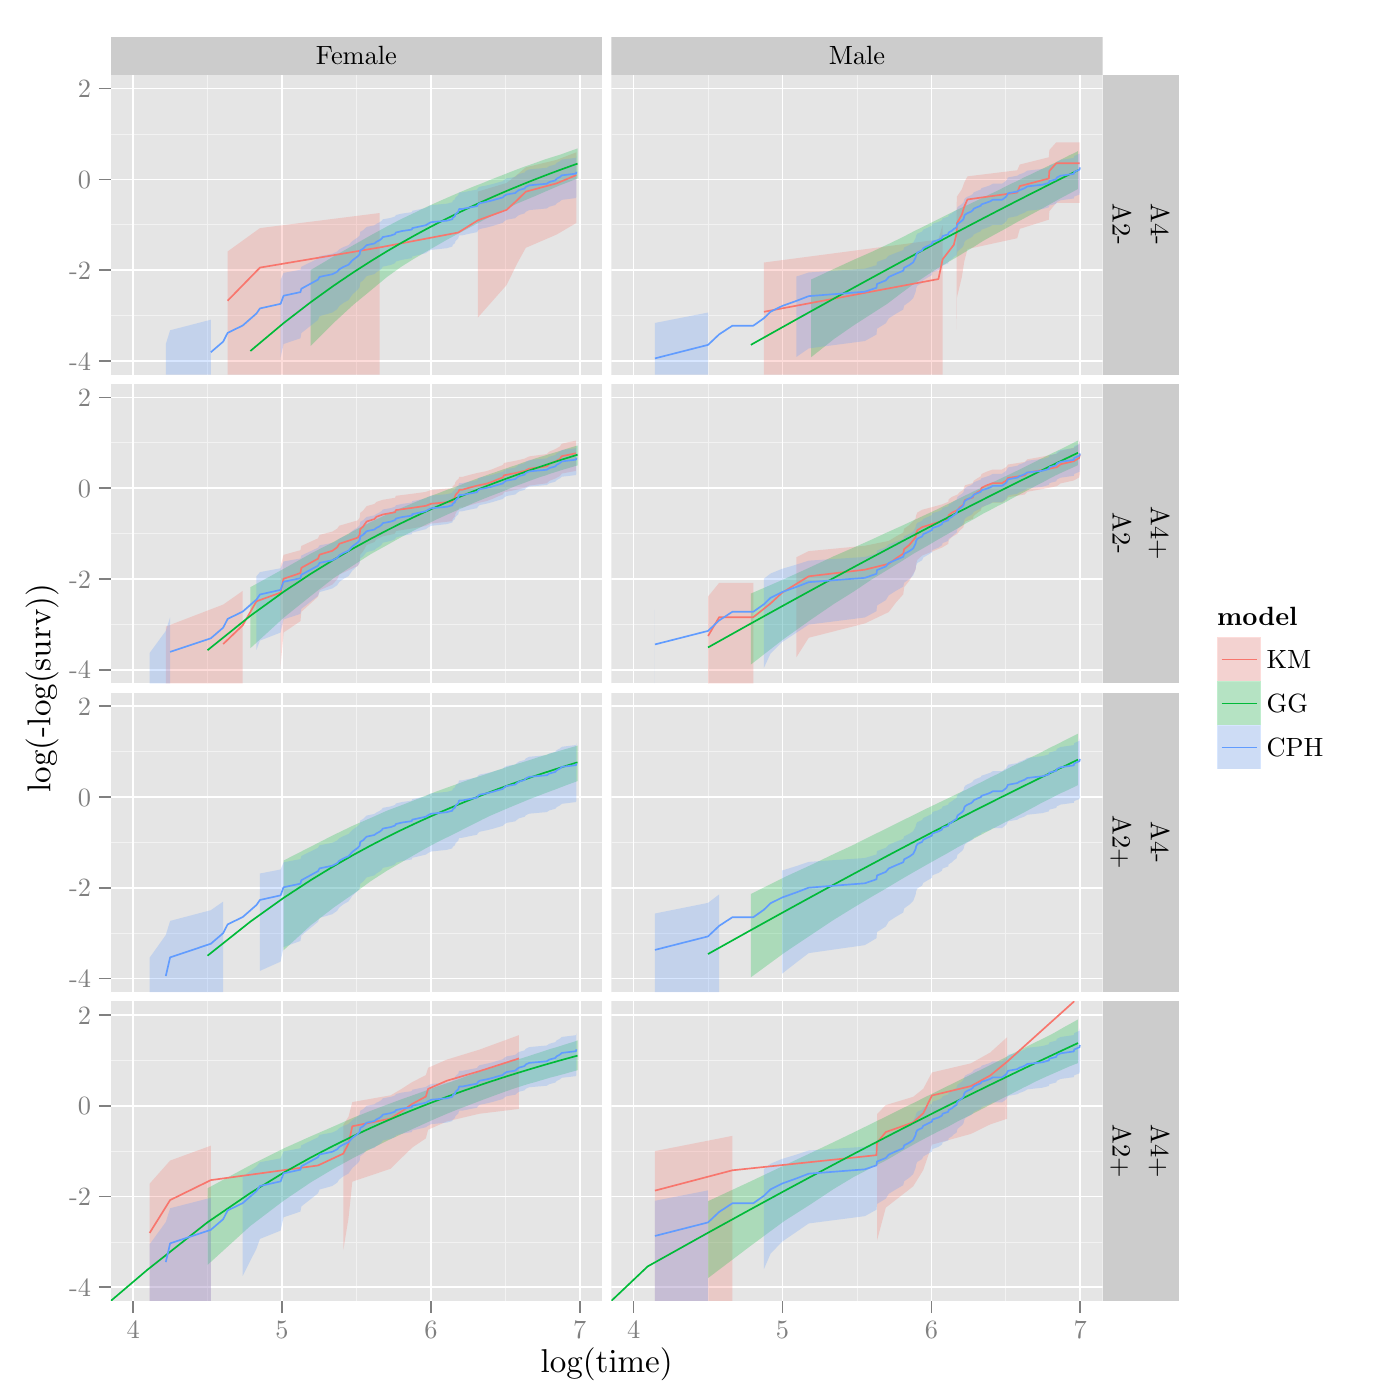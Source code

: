 % Created by tikzDevice version 0.8.1 on 2015-01-26 21:17:34
% !TEX encoding = UTF-8 Unicode
\documentclass[11pt]{memoir}
\nonstopmode

\usepackage{tikz}

\usepackage[active,tightpage,psfixbb]{preview}

\PreviewEnvironment{pgfpicture}

\setlength\PreviewBorder{0pt}

\usepackage{amsmath}
\newcommand{\SweaveOpts}[1]{}  % do not interfere with LaTeX
\newcommand{\SweaveInput}[1]{} % because they are not real TeX commands
\newcommand{\Sexpr}[1]{}       % will only be parsed by R


\usepackage{geometry}
\usepackage{amsmath}
\usepackage{lscape}
\geometry{verbose,tmargin=2.5cm,bmargin=2.5cm,lmargin=2.5cm,rmargin=2.5cm}


\begin{document}

\begin{tikzpicture}[x=1pt,y=1pt]
\definecolor{fillColor}{RGB}{255,255,255}
\path[use as bounding box,fill=fillColor,fill opacity=0.00] (0,0) rectangle (505.89,505.89);
\begin{scope}
\path[clip] (  0.00,  0.00) rectangle (505.89,505.89);
\definecolor{drawColor}{RGB}{255,255,255}
\definecolor{fillColor}{RGB}{255,255,255}

\path[draw=drawColor,line width= 0.6pt,line join=round,line cap=round,fill=fillColor] (  0.00,  0.00) rectangle (505.89,505.89);
\end{scope}
\begin{scope}
\path[clip] ( 40.03,478.81) rectangle (217.57,492.64);
\definecolor{fillColor}{gray}{0.80}

\path[fill=fillColor] ( 40.03,478.81) rectangle (217.57,492.64);
\definecolor{drawColor}{RGB}{0,0,0}

\node[text=drawColor,anchor=base,inner sep=0pt, outer sep=0pt, scale=  0.87] at (128.80,482.43) {Female};
\end{scope}
\begin{scope}
\path[clip] (220.89,478.81) rectangle (398.43,492.64);
\definecolor{fillColor}{gray}{0.80}

\path[fill=fillColor] (220.89,478.81) rectangle (398.43,492.64);
\definecolor{drawColor}{RGB}{0,0,0}

\node[text=drawColor,anchor=base,inner sep=0pt, outer sep=0pt, scale=  0.87] at (309.66,482.43) {Male};
\end{scope}
\begin{scope}
\path[clip] ( 40.03,370.54) rectangle (217.57,478.81);
\definecolor{fillColor}{gray}{0.90}

\path[fill=fillColor] ( 40.03,370.54) rectangle (217.57,478.81);
\definecolor{drawColor}{gray}{0.95}

\path[draw=drawColor,line width= 0.3pt,line join=round] ( 40.03,391.87) --
	(217.57,391.87);

\path[draw=drawColor,line width= 0.3pt,line join=round] ( 40.03,424.67) --
	(217.57,424.67);

\path[draw=drawColor,line width= 0.3pt,line join=round] ( 40.03,457.48) --
	(217.57,457.48);

\path[draw=drawColor,line width= 0.3pt,line join=round] ( 75.00,370.54) --
	( 75.00,478.81);

\path[draw=drawColor,line width= 0.3pt,line join=round] (128.80,370.54) --
	(128.80,478.81);

\path[draw=drawColor,line width= 0.3pt,line join=round] (182.60,370.54) --
	(182.60,478.81);
\definecolor{drawColor}{RGB}{255,255,255}

\path[draw=drawColor,line width= 0.6pt,line join=round] ( 40.03,375.46) --
	(217.57,375.46);

\path[draw=drawColor,line width= 0.6pt,line join=round] ( 40.03,408.27) --
	(217.57,408.27);

\path[draw=drawColor,line width= 0.6pt,line join=round] ( 40.03,441.08) --
	(217.57,441.08);

\path[draw=drawColor,line width= 0.6pt,line join=round] ( 40.03,473.89) --
	(217.57,473.89);

\path[draw=drawColor,line width= 0.6pt,line join=round] ( 48.10,370.54) --
	( 48.10,478.81);

\path[draw=drawColor,line width= 0.6pt,line join=round] (101.90,370.54) --
	(101.90,478.81);

\path[draw=drawColor,line width= 0.6pt,line join=round] (155.70,370.54) --
	(155.70,478.81);

\path[draw=drawColor,line width= 0.6pt,line join=round] (209.50,370.54) --
	(209.50,478.81);
\definecolor{fillColor}{RGB}{248,118,109}

\path[fill=fillColor,fill opacity=0.25] ( 82.25,415.02) --
	( 93.94,423.46) --
	(137.19,428.91) --
	(137.19,370.54) --
	( 93.94,370.54) --
	( 82.25,370.54) --
	cycle;

\path[fill=fillColor,fill opacity=0.25] (172.67,436.65) --
	(183.07,439.78) --
	(186.79,442.67) --
	(189.99,445.42) --
	(201.15,448.12) --
	(208.28,450.85) --
	(208.28,425.33) --
	(201.15,421.14) --
	(189.99,416.33) --
	(186.79,410.52) --
	(183.07,402.91) --
	(172.67,391.14) --
	cycle;
\definecolor{fillColor}{RGB}{0,186,56}

\path[fill=fillColor,fill opacity=0.25] ( 40.03,370.54) --
	( 40.03,370.54) --
	cycle;

\path[fill=fillColor,fill opacity=0.25] (112.28,380.93) --
	(120.58,389.22) --
	(127.76,395.83) --
	(134.10,401.03) --
	(139.77,405.74) --
	(144.89,409.43) --
	(149.58,412.37) --
	(153.88,414.88) --
	(157.87,417.17) --
	(161.58,419.30) --
	(165.05,421.18) --
	(168.31,422.90) --
	(171.39,424.55) --
	(174.30,426.14) --
	(177.06,427.54) --
	(179.68,428.85) --
	(182.19,430.08) --
	(184.58,431.24) --
	(186.87,432.34) --
	(189.06,433.25) --
	(191.17,434.14) --
	(193.20,434.97) --
	(195.16,435.84) --
	(197.05,436.66) --
	(198.87,437.43) --
	(200.64,438.20) --
	(202.34,438.92) --
	(204.00,439.55) --
	(205.61,440.16) --
	(207.16,440.79) --
	(208.68,441.40) --
	(208.68,452.23) --
	(207.16,451.70) --
	(205.61,451.15) --
	(204.00,450.57) --
	(202.34,449.97) --
	(200.64,449.45) --
	(198.87,448.90) --
	(197.05,448.33) --
	(195.16,447.66) --
	(193.20,446.95) --
	(191.17,446.23) --
	(189.06,445.50) --
	(186.87,444.69) --
	(184.58,443.80) --
	(182.19,442.84) --
	(179.68,441.88) --
	(177.06,440.85) --
	(174.30,439.70) --
	(171.39,438.59) --
	(168.31,437.32) --
	(165.05,435.94) --
	(161.58,434.43) --
	(157.87,432.80) --
	(153.88,430.99) --
	(149.58,428.91) --
	(144.89,426.69) --
	(139.77,424.01) --
	(134.10,420.93) --
	(127.76,417.33) --
	(120.58,413.23) --
	(112.28,408.32) --
	cycle;
\definecolor{fillColor}{RGB}{97,156,255}

\path[fill=fillColor,fill opacity=0.25] ( 59.91,370.54) --
	( 61.47,370.54) --
	( 76.17,370.54) --
	( 76.17,390.35) --
	( 61.47,386.54) --
	( 59.91,381.53) --
	cycle;

\path[fill=fillColor,fill opacity=0.25] (101.39,376.65) --
	(102.47,381.58) --
	(108.57,383.65) --
	(108.89,385.52) --
	(114.91,390.28) --
	(115.47,391.65) --
	(120.06,392.94) --
	(121.84,394.15) --
	(122.59,395.30) --
	(124.05,396.40) --
	(125.94,397.45) --
	(127.31,399.44) --
	(129.31,401.29) --
	(129.96,402.16) --
	(130.17,403.82) --
	(131.23,404.61) --
	(131.86,405.38) --
	(132.48,406.12) --
	(135.28,406.84) --
	(136.05,407.54) --
	(137.19,408.22) --
	(137.94,408.89) --
	(138.31,409.53) --
	(141.18,410.15) --
	(142.73,410.78) --
	(143.07,411.40) --
	(145.22,412.00) --
	(148.82,412.61) --
	(148.97,413.20) --
	(153.88,414.39) --
	(154.70,414.99) --
	(155.78,415.59) --
	(161.46,416.19) --
	(163.46,416.80) --
	(163.58,417.39) --
	(164.38,417.99) --
	(164.49,418.57) --
	(164.94,419.15) --
	(165.61,419.73) --
	(165.72,420.29) --
	(165.94,420.85) --
	(167.03,420.85) --
	(169.57,421.42) --
	(172.38,421.99) --
	(172.67,422.55) --
	(173.25,423.10) --
	(175.88,423.67) --
	(178.03,424.23) --
	(179.77,424.79) --
	(181.69,425.36) --
	(182.19,425.92) --
	(183.07,426.49) --
	(186.19,427.05) --
	(186.79,427.62) --
	(187.53,428.18) --
	(189.56,428.77) --
	(189.99,429.37) --
	(191.24,429.97) --
	(197.60,430.56) --
	(198.45,431.18) --
	(200.64,431.79) --
	(201.15,432.42) --
	(202.29,433.04) --
	(203.01,433.67) --
	(208.13,434.32) --
	(208.28,434.99) --
	(208.28,449.52) --
	(208.13,448.86) --
	(203.01,448.23) --
	(202.29,447.62) --
	(201.15,447.02) --
	(200.64,446.43) --
	(198.45,445.84) --
	(197.60,445.25) --
	(191.24,444.68) --
	(189.99,444.12) --
	(189.56,443.55) --
	(187.53,443.00) --
	(186.79,442.48) --
	(186.19,441.95) --
	(183.07,441.44) --
	(182.19,440.92) --
	(181.69,440.41) --
	(179.77,439.90) --
	(178.03,439.39) --
	(175.88,438.88) --
	(173.25,438.37) --
	(172.67,437.87) --
	(172.38,437.36) --
	(169.57,436.86) --
	(167.03,436.35) --
	(165.94,436.35) --
	(165.72,435.86) --
	(165.61,435.36) --
	(164.94,434.86) --
	(164.49,434.35) --
	(164.38,433.84) --
	(163.58,433.32) --
	(163.46,432.80) --
	(161.46,432.28) --
	(155.78,431.76) --
	(154.70,431.24) --
	(153.88,430.73) --
	(148.97,429.71) --
	(148.82,429.21) --
	(145.22,428.70) --
	(143.07,428.19) --
	(142.73,427.68) --
	(141.18,427.15) --
	(138.31,426.63) --
	(137.94,426.10) --
	(137.19,425.57) --
	(136.05,425.02) --
	(135.28,424.46) --
	(132.48,423.89) --
	(131.86,423.30) --
	(131.23,422.70) --
	(130.17,422.09) --
	(129.96,420.81) --
	(129.31,420.15) --
	(127.31,418.77) --
	(125.94,417.33) --
	(124.05,416.58) --
	(122.59,415.81) --
	(121.84,415.01) --
	(120.06,414.19) --
	(115.47,413.33) --
	(114.91,412.44) --
	(108.89,409.51) --
	(108.57,408.42) --
	(102.47,407.28) --
	(101.39,404.74) --
	cycle;
\definecolor{drawColor}{RGB}{248,118,109}

\path[draw=drawColor,line width= 0.6pt,line join=round] ( 82.25,397.22) --
	( 93.94,409.19) --
	(137.19,416.47) --
	(165.61,421.87) --
	(172.67,426.27) --
	(183.07,430.06) --
	(186.79,433.46) --
	(189.99,436.62) --
	(201.15,439.64) --
	(208.28,442.62);
\definecolor{drawColor}{RGB}{0,186,56}

\path[draw=drawColor,line width= 0.6pt,line join=round] ( 90.47,379.05) --
	(102.47,389.12) --
	(112.28,396.69) --
	(120.58,402.66) --
	(127.76,407.52) --
	(134.10,411.58) --
	(139.77,415.05) --
	(144.89,418.04) --
	(149.58,420.67) --
	(153.88,423.01) --
	(157.87,425.10) --
	(161.58,426.98) --
	(165.05,428.70) --
	(168.31,430.27) --
	(171.39,431.71) --
	(174.30,433.04) --
	(177.06,434.28) --
	(179.68,435.43) --
	(182.19,436.51) --
	(184.58,437.52) --
	(186.87,438.46) --
	(189.06,439.36) --
	(191.17,440.21) --
	(193.20,441.01) --
	(195.16,441.77) --
	(197.05,442.50) --
	(198.87,443.19) --
	(200.64,443.85) --
	(202.34,444.48) --
	(204.00,445.08) --
	(205.61,445.66) --
	(207.16,446.22) --
	(208.68,446.75);
\definecolor{drawColor}{RGB}{97,156,255}

\path[draw=drawColor,line width= 0.6pt,line join=round] ( 76.17,378.60) --
	( 80.66,382.45) --
	( 82.25,385.60) --
	( 87.71,388.26) --
	( 92.67,392.60) --
	( 93.94,394.44) --
	(101.39,396.09) --
	(102.47,399.02) --
	(108.57,400.33) --
	(108.89,401.55) --
	(114.91,404.84) --
	(115.47,405.84) --
	(120.06,406.79) --
	(121.84,407.70) --
	(122.59,408.57) --
	(124.05,409.41) --
	(125.94,410.23) --
	(127.31,411.80) --
	(129.31,413.29) --
	(129.96,414.01) --
	(130.17,415.38) --
	(131.23,416.03) --
	(131.86,416.67) --
	(132.48,417.30) --
	(135.28,417.91) --
	(136.05,418.51) --
	(137.19,419.09) --
	(137.94,419.66) --
	(138.31,420.22) --
	(141.18,420.76) --
	(142.73,421.31) --
	(143.07,421.86) --
	(145.22,422.39) --
	(148.82,422.93) --
	(148.97,423.45) --
	(153.88,424.51) --
	(154.70,425.05) --
	(155.78,425.60) --
	(161.46,426.14) --
	(163.46,426.68) --
	(163.58,427.22) --
	(164.38,427.76) --
	(164.49,428.29) --
	(164.94,428.82) --
	(165.61,429.34) --
	(165.72,429.86) --
	(165.94,430.37) --
	(167.03,430.37) --
	(169.57,430.89) --
	(172.38,431.41) --
	(172.67,431.93) --
	(173.25,432.45) --
	(175.88,432.98) --
	(178.03,433.50) --
	(179.77,434.03) --
	(181.69,434.55) --
	(182.19,435.08) --
	(183.07,435.61) --
	(186.19,436.14) --
	(186.79,436.68) --
	(187.53,437.21) --
	(189.56,437.77) --
	(189.99,438.35) --
	(191.24,438.92) --
	(197.60,439.50) --
	(198.45,440.09) --
	(200.64,440.69) --
	(201.15,441.30) --
	(202.29,441.90) --
	(203.01,442.52) --
	(208.13,443.15) --
	(208.28,443.81);
\end{scope}
\begin{scope}
\path[clip] ( 40.03,258.96) rectangle (217.57,367.23);
\definecolor{fillColor}{gray}{0.90}

\path[fill=fillColor] ( 40.03,258.96) rectangle (217.57,367.23);
\definecolor{drawColor}{gray}{0.95}

\path[draw=drawColor,line width= 0.3pt,line join=round] ( 40.03,280.28) --
	(217.57,280.28);

\path[draw=drawColor,line width= 0.3pt,line join=round] ( 40.03,313.09) --
	(217.57,313.09);

\path[draw=drawColor,line width= 0.3pt,line join=round] ( 40.03,345.90) --
	(217.57,345.90);

\path[draw=drawColor,line width= 0.3pt,line join=round] ( 75.00,258.96) --
	( 75.00,367.23);

\path[draw=drawColor,line width= 0.3pt,line join=round] (128.80,258.96) --
	(128.80,367.23);

\path[draw=drawColor,line width= 0.3pt,line join=round] (182.60,258.96) --
	(182.60,367.23);
\definecolor{drawColor}{RGB}{255,255,255}

\path[draw=drawColor,line width= 0.6pt,line join=round] ( 40.03,263.88) --
	(217.57,263.88);

\path[draw=drawColor,line width= 0.6pt,line join=round] ( 40.03,296.69) --
	(217.57,296.69);

\path[draw=drawColor,line width= 0.6pt,line join=round] ( 40.03,329.50) --
	(217.57,329.50);

\path[draw=drawColor,line width= 0.6pt,line join=round] ( 40.03,362.31) --
	(217.57,362.31);

\path[draw=drawColor,line width= 0.6pt,line join=round] ( 48.10,258.96) --
	( 48.10,367.23);

\path[draw=drawColor,line width= 0.6pt,line join=round] (101.90,258.96) --
	(101.90,367.23);

\path[draw=drawColor,line width= 0.6pt,line join=round] (155.70,258.96) --
	(155.70,367.23);

\path[draw=drawColor,line width= 0.6pt,line join=round] (209.50,258.96) --
	(209.50,367.23);
\definecolor{fillColor}{RGB}{248,118,109}

\path[fill=fillColor,fill opacity=0.25] ( 59.91,279.47) --
	( 80.66,287.43) --
	( 87.71,292.37) --
	( 87.71,258.96) --
	( 80.66,258.96) --
	( 59.91,258.96) --
	cycle;

\path[fill=fillColor,fill opacity=0.25] (101.39,301.39) --
	(102.47,305.39) --
	(108.57,307.08) --
	(108.89,308.62) --
	(114.91,311.36) --
	(115.47,312.60) --
	(120.06,313.77) --
	(121.84,314.87) --
	(122.59,315.92) --
	(129.31,317.88) --
	(129.96,318.81) --
	(130.17,320.56) --
	(131.23,321.40) --
	(131.86,322.22) --
	(132.48,323.01) --
	(135.28,323.78) --
	(136.05,324.54) --
	(138.31,325.28) --
	(142.73,326.01) --
	(143.07,326.73) --
	(148.82,327.44) --
	(153.88,328.14) --
	(155.78,328.83) --
	(163.46,329.51) --
	(163.58,330.19) --
	(164.38,330.87) --
	(164.49,331.54) --
	(164.94,332.21) --
	(165.72,332.88) --
	(165.94,333.55) --
	(167.03,333.55) --
	(169.57,334.25) --
	(172.38,334.96) --
	(175.88,335.67) --
	(178.03,336.39) --
	(179.77,337.12) --
	(181.69,337.86) --
	(182.19,338.61) --
	(186.19,339.38) --
	(189.56,340.16) --
	(191.24,340.97) --
	(197.60,341.81) --
	(198.45,342.68) --
	(200.64,343.59) --
	(202.29,344.54) --
	(203.01,345.57) --
	(208.13,346.67) --
	(208.13,335.72) --
	(203.01,334.77) --
	(202.29,333.86) --
	(200.64,332.97) --
	(198.45,332.11) --
	(197.60,331.26) --
	(191.24,330.43) --
	(189.56,329.61) --
	(186.19,328.81) --
	(182.19,328.01) --
	(181.69,327.21) --
	(179.77,326.42) --
	(178.03,325.63) --
	(175.88,324.83) --
	(172.38,324.04) --
	(169.57,323.24) --
	(167.03,322.44) --
	(165.94,322.44) --
	(165.72,321.65) --
	(164.94,320.86) --
	(164.49,320.05) --
	(164.38,319.23) --
	(163.58,318.40) --
	(163.46,317.56) --
	(155.78,316.70) --
	(153.88,315.82) --
	(148.82,314.92) --
	(143.07,314.00) --
	(142.73,313.05) --
	(138.31,312.08) --
	(136.05,311.07) --
	(135.28,310.03) --
	(132.48,308.96) --
	(131.86,307.84) --
	(131.23,306.67) --
	(130.17,305.45) --
	(129.96,302.82) --
	(129.31,301.39) --
	(122.59,298.26) --
	(121.84,296.51) --
	(120.06,294.62) --
	(115.47,292.56) --
	(114.91,290.27) --
	(108.89,284.80) --
	(108.57,281.42) --
	(102.47,277.35) --
	(101.39,265.30) --
	cycle;
\definecolor{fillColor}{RGB}{0,186,56}

\path[fill=fillColor,fill opacity=0.25] ( 40.03,258.96) --
	( 40.03,258.96) --
	cycle;

\path[fill=fillColor,fill opacity=0.25] ( 90.47,271.65) --
	(102.47,282.64) --
	(112.28,290.52) --
	(120.58,297.00) --
	(127.76,301.68) --
	(134.10,305.73) --
	(139.77,308.86) --
	(144.89,311.75) --
	(149.58,314.20) --
	(153.88,316.30) --
	(157.87,318.24) --
	(161.58,319.93) --
	(165.05,321.48) --
	(168.31,322.86) --
	(171.39,324.25) --
	(174.30,325.45) --
	(177.06,326.56) --
	(179.68,327.55) --
	(182.19,328.51) --
	(184.58,329.55) --
	(186.87,330.46) --
	(189.06,331.24) --
	(191.17,332.06) --
	(193.20,332.78) --
	(195.16,333.51) --
	(197.05,334.06) --
	(198.87,334.73) --
	(200.64,335.28) --
	(202.34,335.82) --
	(204.00,336.33) --
	(205.61,336.80) --
	(207.16,337.25) --
	(208.68,337.71) --
	(208.68,344.90) --
	(207.16,344.45) --
	(205.61,343.99) --
	(204.00,343.49) --
	(202.34,342.94) --
	(200.64,342.41) --
	(198.87,341.90) --
	(197.05,341.32) --
	(195.16,340.76) --
	(193.20,340.15) --
	(191.17,339.41) --
	(189.06,338.77) --
	(186.87,337.95) --
	(184.58,337.21) --
	(182.19,336.39) --
	(179.68,335.51) --
	(177.06,334.62) --
	(174.30,333.61) --
	(171.39,332.57) --
	(168.31,331.42) --
	(165.05,330.13) --
	(161.58,328.91) --
	(157.87,327.45) --
	(153.88,326.03) --
	(149.58,324.26) --
	(144.89,322.27) --
	(139.77,320.00) --
	(134.10,317.29) --
	(127.76,314.06) --
	(120.58,310.09) --
	(112.28,305.84) --
	(102.47,300.32) --
	( 90.47,293.70) --
	cycle;
\definecolor{fillColor}{RGB}{97,156,255}

\path[fill=fillColor,fill opacity=0.25] ( 54.07,258.96) --
	( 59.91,258.96) --
	( 61.47,258.96) --
	( 61.47,282.83) --
	( 59.91,277.91) --
	( 54.07,269.92) --
	cycle;

\path[fill=fillColor,fill opacity=0.25] ( 92.67,271.04) --
	( 93.94,274.42) --
	(101.39,277.31) --
	(102.47,282.05) --
	(108.57,284.06) --
	(108.89,285.89) --
	(114.91,290.57) --
	(115.47,291.94) --
	(120.06,293.22) --
	(121.84,294.42) --
	(122.59,295.57) --
	(124.05,296.66) --
	(125.94,297.71) --
	(127.31,299.69) --
	(129.31,301.54) --
	(129.96,302.41) --
	(130.17,304.08) --
	(131.23,304.87) --
	(131.86,305.63) --
	(132.48,306.37) --
	(135.28,307.09) --
	(136.05,307.79) --
	(137.19,308.47) --
	(137.94,309.13) --
	(138.31,309.78) --
	(141.18,310.41) --
	(142.73,311.04) --
	(143.07,311.66) --
	(145.22,312.27) --
	(148.82,312.88) --
	(148.97,313.47) --
	(153.88,314.67) --
	(154.70,315.27) --
	(155.78,315.88) --
	(161.46,316.49) --
	(163.46,317.09) --
	(163.58,317.69) --
	(164.38,318.28) --
	(164.49,318.87) --
	(164.94,319.45) --
	(165.61,320.02) --
	(165.72,320.58) --
	(165.94,321.14) --
	(167.03,321.14) --
	(169.57,321.70) --
	(172.38,322.25) --
	(172.67,322.81) --
	(173.25,323.35) --
	(175.88,323.91) --
	(178.03,324.47) --
	(179.77,325.02) --
	(181.69,325.57) --
	(182.19,326.11) --
	(183.07,326.66) --
	(186.19,327.21) --
	(186.79,327.76) --
	(187.53,328.31) --
	(189.56,328.88) --
	(189.99,329.47) --
	(191.24,330.05) --
	(197.60,330.63) --
	(198.45,331.22) --
	(200.64,331.82) --
	(201.15,332.41) --
	(202.29,333.01) --
	(203.01,333.61) --
	(208.13,334.22) --
	(208.28,334.84) --
	(208.28,344.62) --
	(208.13,343.94) --
	(203.01,343.29) --
	(202.29,342.67) --
	(201.15,342.05) --
	(200.64,341.44) --
	(198.45,340.84) --
	(197.60,340.25) --
	(191.24,339.67) --
	(189.99,339.11) --
	(189.56,338.53) --
	(187.53,337.98) --
	(186.79,337.45) --
	(186.19,336.92) --
	(183.07,336.41) --
	(182.19,335.88) --
	(181.69,335.37) --
	(179.77,334.85) --
	(178.03,334.34) --
	(175.88,333.83) --
	(173.25,333.32) --
	(172.67,332.83) --
	(172.38,332.32) --
	(169.57,331.82) --
	(167.03,331.32) --
	(165.94,331.32) --
	(165.72,330.83) --
	(165.61,330.34) --
	(164.94,329.84) --
	(164.49,329.34) --
	(164.38,328.83) --
	(163.58,328.32) --
	(163.46,327.82) --
	(161.46,327.31) --
	(155.78,326.80) --
	(154.70,326.29) --
	(153.88,325.78) --
	(148.97,324.79) --
	(148.82,324.30) --
	(145.22,323.80) --
	(143.07,323.30) --
	(142.73,322.79) --
	(141.18,322.28) --
	(138.31,321.78) --
	(137.94,321.26) --
	(137.19,320.74) --
	(136.05,320.20) --
	(135.28,319.65) --
	(132.48,319.09) --
	(131.86,318.52) --
	(131.23,317.94) --
	(130.17,317.34) --
	(129.96,316.10) --
	(129.31,315.45) --
	(127.31,314.11) --
	(125.94,312.71) --
	(124.05,311.98) --
	(122.59,311.24) --
	(121.84,310.47) --
	(120.06,309.67) --
	(115.47,308.84) --
	(114.91,307.97) --
	(108.89,305.14) --
	(108.57,304.09) --
	(102.47,302.99) --
	(101.39,300.54) --
	( 93.94,299.16) --
	( 92.67,297.65) --
	cycle;
\definecolor{drawColor}{RGB}{248,118,109}

\path[draw=drawColor,line width= 0.6pt,line join=round] ( 80.66,273.17) --
	( 87.71,279.95) --
	( 92.67,288.61) --
	(101.39,291.74) --
	(102.47,296.75) --
	(108.57,298.82) --
	(108.89,300.70) --
	(114.91,304.00) --
	(115.47,305.47) --
	(120.06,306.84) --
	(121.84,308.14) --
	(122.59,309.36) --
	(129.31,311.63) --
	(129.96,312.69) --
	(130.17,314.69) --
	(131.23,315.64) --
	(131.86,316.55) --
	(132.48,317.44) --
	(135.28,318.31) --
	(136.05,319.15) --
	(138.31,319.97) --
	(142.73,320.78) --
	(143.07,321.57) --
	(148.82,322.35) --
	(153.88,323.11) --
	(155.78,323.86) --
	(163.46,324.60) --
	(163.58,325.33) --
	(164.38,326.06) --
	(164.49,326.78) --
	(164.94,327.49) --
	(165.72,328.21) --
	(165.94,328.91) --
	(167.03,328.91) --
	(169.57,329.65) --
	(172.38,330.39) --
	(175.88,331.13) --
	(178.03,331.88) --
	(179.77,332.63) --
	(181.69,333.38) --
	(182.19,334.15) --
	(186.19,334.93) --
	(189.56,335.72) --
	(191.24,336.53) --
	(197.60,337.37) --
	(198.45,338.23) --
	(200.64,339.12) --
	(202.29,340.06) --
	(203.01,341.04) --
	(208.13,342.09);
\definecolor{drawColor}{RGB}{0,186,56}

\path[draw=drawColor,line width= 0.6pt,line join=round] ( 74.99,270.93) --
	( 90.47,283.36) --
	(102.47,292.03) --
	(112.28,298.53) --
	(120.58,303.64) --
	(127.76,307.79) --
	(134.10,311.26) --
	(139.77,314.22) --
	(144.89,316.79) --
	(149.58,319.04) --
	(153.88,321.03) --
	(157.87,322.82) --
	(161.58,324.44) --
	(165.05,325.92) --
	(168.31,327.26) --
	(171.39,328.51) --
	(174.30,329.65) --
	(177.06,330.72) --
	(179.68,331.72) --
	(182.19,332.65) --
	(184.58,333.52) --
	(186.87,334.35) --
	(189.06,335.12) --
	(191.17,335.86) --
	(193.20,336.56) --
	(195.16,337.22) --
	(197.05,337.85) --
	(198.87,338.45) --
	(200.64,339.03) --
	(202.34,339.58) --
	(204.00,340.11) --
	(205.61,340.61) --
	(207.16,341.10) --
	(208.68,341.57);
\definecolor{drawColor}{RGB}{97,156,255}

\path[draw=drawColor,line width= 0.6pt,line join=round] ( 61.47,270.32) --
	( 76.17,275.23) --
	( 80.66,279.09) --
	( 82.25,282.24) --
	( 87.71,284.89) --
	( 92.67,289.24) --
	( 93.94,291.07) --
	(101.39,292.73) --
	(102.47,295.65) --
	(108.57,296.96) --
	(108.89,298.19) --
	(114.91,301.48) --
	(115.47,302.48) --
	(120.06,303.43) --
	(121.84,304.33) --
	(122.59,305.21) --
	(124.05,306.05) --
	(125.94,306.87) --
	(127.31,308.44) --
	(129.31,309.93) --
	(129.96,310.64) --
	(130.17,312.01) --
	(131.23,312.67) --
	(131.86,313.31) --
	(132.48,313.93) --
	(135.28,314.54) --
	(136.05,315.14) --
	(137.19,315.72) --
	(137.94,316.29) --
	(138.31,316.85) --
	(141.18,317.40) --
	(142.73,317.95) --
	(143.07,318.49) --
	(145.22,319.03) --
	(148.82,319.56) --
	(148.97,320.09) --
	(153.88,321.15) --
	(154.70,321.69) --
	(155.78,322.23) --
	(161.46,322.77) --
	(163.46,323.32) --
	(163.58,323.85) --
	(164.38,324.39) --
	(164.49,324.92) --
	(164.94,325.45) --
	(165.61,325.98) --
	(165.72,326.49) --
	(165.94,327.00) --
	(167.03,327.00) --
	(169.57,327.53) --
	(172.38,328.05) --
	(172.67,328.57) --
	(173.25,329.08) --
	(175.88,329.61) --
	(178.03,330.14) --
	(179.77,330.66) --
	(181.69,331.19) --
	(182.19,331.72) --
	(183.07,332.25) --
	(186.19,332.77) --
	(186.79,333.31) --
	(187.53,333.84) --
	(189.56,334.41) --
	(189.99,334.98) --
	(191.24,335.56) --
	(197.60,336.14) --
	(198.45,336.73) --
	(200.64,337.33) --
	(201.15,337.93) --
	(202.29,338.54) --
	(203.01,339.15) --
	(208.13,339.79) --
	(208.28,340.45);
\end{scope}
\begin{scope}
\path[clip] ( 40.03,147.38) rectangle (217.57,255.65);
\definecolor{fillColor}{gray}{0.90}

\path[fill=fillColor] ( 40.03,147.38) rectangle (217.57,255.65);
\definecolor{drawColor}{gray}{0.95}

\path[draw=drawColor,line width= 0.3pt,line join=round] ( 40.03,168.70) --
	(217.57,168.70);

\path[draw=drawColor,line width= 0.3pt,line join=round] ( 40.03,201.51) --
	(217.57,201.51);

\path[draw=drawColor,line width= 0.3pt,line join=round] ( 40.03,234.32) --
	(217.57,234.32);

\path[draw=drawColor,line width= 0.3pt,line join=round] ( 75.00,147.38) --
	( 75.00,255.65);

\path[draw=drawColor,line width= 0.3pt,line join=round] (128.80,147.38) --
	(128.80,255.65);

\path[draw=drawColor,line width= 0.3pt,line join=round] (182.60,147.38) --
	(182.60,255.65);
\definecolor{drawColor}{RGB}{255,255,255}

\path[draw=drawColor,line width= 0.6pt,line join=round] ( 40.03,152.30) --
	(217.57,152.30);

\path[draw=drawColor,line width= 0.6pt,line join=round] ( 40.03,185.11) --
	(217.57,185.11);

\path[draw=drawColor,line width= 0.6pt,line join=round] ( 40.03,217.92) --
	(217.57,217.92);

\path[draw=drawColor,line width= 0.6pt,line join=round] ( 40.03,250.73) --
	(217.57,250.73);

\path[draw=drawColor,line width= 0.6pt,line join=round] ( 48.10,147.38) --
	( 48.10,255.65);

\path[draw=drawColor,line width= 0.6pt,line join=round] (101.90,147.38) --
	(101.90,255.65);

\path[draw=drawColor,line width= 0.6pt,line join=round] (155.70,147.38) --
	(155.70,255.65);

\path[draw=drawColor,line width= 0.6pt,line join=round] (209.50,147.38) --
	(209.50,255.65);
\definecolor{fillColor}{RGB}{0,186,56}

\path[fill=fillColor,fill opacity=0.25] ( 40.03,147.38) --
	( 40.03,147.38) --
	cycle;

\path[fill=fillColor,fill opacity=0.25] (102.47,162.51) --
	(112.28,171.54) --
	(120.58,177.94) --
	(127.76,182.93) --
	(134.10,187.57) --
	(139.77,191.23) --
	(144.89,194.20) --
	(149.58,196.91) --
	(153.88,199.37) --
	(157.87,201.52) --
	(161.58,203.33) --
	(165.05,205.03) --
	(168.31,206.72) --
	(171.39,208.25) --
	(174.30,209.74) --
	(177.06,211.08) --
	(179.68,212.21) --
	(182.19,213.28) --
	(184.58,214.30) --
	(186.87,215.25) --
	(189.06,216.15) --
	(191.17,217.04) --
	(193.20,217.82) --
	(195.16,218.56) --
	(197.05,219.29) --
	(198.87,219.97) --
	(200.64,220.61) --
	(202.34,221.27) --
	(204.00,221.91) --
	(205.61,222.52) --
	(207.16,223.07) --
	(208.68,223.64) --
	(208.68,236.46) --
	(207.16,236.00) --
	(205.61,235.57) --
	(204.00,235.11) --
	(202.34,234.61) --
	(200.64,234.14) --
	(198.87,233.62) --
	(197.05,233.05) --
	(195.16,232.48) --
	(193.20,231.83) --
	(191.17,231.17) --
	(189.06,230.53) --
	(186.87,229.88) --
	(184.58,229.18) --
	(182.19,228.39) --
	(179.68,227.54) --
	(177.06,226.65) --
	(174.30,225.71) --
	(171.39,224.81) --
	(168.31,223.73) --
	(165.05,222.54) --
	(161.58,221.29) --
	(157.87,219.96) --
	(153.88,218.38) --
	(149.58,216.68) --
	(144.89,214.84) --
	(139.77,212.92) --
	(134.10,210.38) --
	(127.76,207.64) --
	(120.58,204.18) --
	(112.28,199.94) --
	(102.47,194.94) --
	cycle;
\definecolor{fillColor}{RGB}{97,156,255}

\path[fill=fillColor,fill opacity=0.25] ( 54.07,147.38) --
	( 59.91,147.38) --
	( 61.47,147.38) --
	( 76.17,147.38) --
	( 80.66,147.38) --
	( 80.66,180.11) --
	( 76.17,176.99) --
	( 61.47,173.12) --
	( 59.91,168.02) --
	( 54.07,159.83) --
	cycle;

\path[fill=fillColor,fill opacity=0.25] ( 93.94,155.07) --
	(101.39,158.39) --
	(102.47,163.68) --
	(108.57,165.86) --
	(108.89,167.83) --
	(114.91,172.78) --
	(115.47,174.20) --
	(120.06,175.53) --
	(121.84,176.78) --
	(122.59,177.96) --
	(124.05,179.09) --
	(125.94,180.17) --
	(127.31,182.16) --
	(129.31,184.00) --
	(129.96,184.88) --
	(130.17,186.54) --
	(131.23,187.33) --
	(131.86,188.10) --
	(132.48,188.84) --
	(135.28,189.57) --
	(136.05,190.28) --
	(137.19,190.97) --
	(137.94,191.64) --
	(138.31,192.28) --
	(141.18,192.91) --
	(142.73,193.53) --
	(143.07,194.14) --
	(145.22,194.75) --
	(148.82,195.34) --
	(148.97,195.92) --
	(153.88,197.07) --
	(154.70,197.64) --
	(155.78,198.21) --
	(161.46,198.78) --
	(163.46,199.34) --
	(163.58,199.89) --
	(164.38,200.45) --
	(164.49,201.00) --
	(164.94,201.54) --
	(165.61,202.09) --
	(165.72,202.63) --
	(165.94,203.16) --
	(167.03,203.16) --
	(169.57,203.70) --
	(172.38,204.25) --
	(172.67,204.79) --
	(173.25,205.33) --
	(175.88,205.86) --
	(178.03,206.39) --
	(179.77,206.92) --
	(181.69,207.46) --
	(182.19,208.00) --
	(183.07,208.55) --
	(186.19,209.09) --
	(186.79,209.65) --
	(187.53,210.19) --
	(189.56,210.74) --
	(189.99,211.31) --
	(191.24,211.87) --
	(197.60,212.44) --
	(198.45,213.03) --
	(200.64,213.62) --
	(201.15,214.22) --
	(202.29,214.82) --
	(203.01,215.43) --
	(208.13,216.07) --
	(208.28,216.73) --
	(208.28,237.33) --
	(208.13,236.67) --
	(203.01,236.04) --
	(202.29,235.42) --
	(201.15,234.81) --
	(200.64,234.20) --
	(198.45,233.61) --
	(197.60,233.01) --
	(191.24,232.43) --
	(189.99,231.85) --
	(189.56,231.27) --
	(187.53,230.71) --
	(186.79,230.18) --
	(186.19,229.64) --
	(183.07,229.12) --
	(182.19,228.60) --
	(181.69,228.07) --
	(179.77,227.55) --
	(178.03,227.03) --
	(175.88,226.50) --
	(173.25,225.98) --
	(172.67,225.47) --
	(172.38,224.96) --
	(169.57,224.44) --
	(167.03,223.92) --
	(165.94,223.92) --
	(165.72,223.42) --
	(165.61,222.91) --
	(164.94,222.39) --
	(164.49,221.86) --
	(164.38,221.34) --
	(163.58,220.81) --
	(163.46,220.27) --
	(161.46,219.73) --
	(155.78,219.20) --
	(154.70,218.66) --
	(153.88,218.13) --
	(148.97,217.10) --
	(148.82,216.58) --
	(145.22,216.07) --
	(143.07,215.55) --
	(142.73,215.03) --
	(141.18,214.49) --
	(138.31,213.97) --
	(137.94,213.43) --
	(137.19,212.89) --
	(136.05,212.33) --
	(135.28,211.77) --
	(132.48,211.19) --
	(131.86,210.59) --
	(131.23,209.99) --
	(130.17,209.36) --
	(129.96,208.06) --
	(129.31,207.39) --
	(127.31,205.98) --
	(125.94,204.51) --
	(124.05,203.75) --
	(122.59,202.97) --
	(121.84,202.16) --
	(120.06,201.33) --
	(115.47,200.45) --
	(114.91,199.54) --
	(108.89,196.56) --
	(108.57,195.46) --
	(102.47,194.29) --
	(101.39,191.70) --
	( 93.94,190.25) --
	cycle;
\definecolor{drawColor}{RGB}{0,186,56}

\path[draw=drawColor,line width= 0.6pt,line join=round] ( 74.99,160.55) --
	( 90.47,172.85) --
	(102.47,181.43) --
	(112.28,187.85) --
	(120.58,192.90) --
	(127.76,197.01) --
	(134.10,200.44) --
	(139.77,203.37) --
	(144.89,205.90) --
	(149.58,208.12) --
	(153.88,210.10) --
	(157.87,211.87) --
	(161.58,213.47) --
	(165.05,214.93) --
	(168.31,216.26) --
	(171.39,217.49) --
	(174.30,218.63) --
	(177.06,219.68) --
	(179.68,220.67) --
	(182.19,221.59) --
	(184.58,222.46) --
	(186.87,223.27) --
	(189.06,224.04) --
	(191.17,224.77) --
	(193.20,225.46) --
	(195.16,226.12) --
	(197.05,226.74) --
	(198.87,227.34) --
	(200.64,227.91) --
	(202.34,228.45) --
	(204.00,228.98) --
	(205.61,229.48) --
	(207.16,229.96) --
	(208.68,230.42);
\definecolor{drawColor}{RGB}{97,156,255}

\path[draw=drawColor,line width= 0.6pt,line join=round] ( 59.91,153.20) --
	( 61.47,159.94) --
	( 76.17,164.86) --
	( 80.66,168.71) --
	( 82.25,171.86) --
	( 87.71,174.51) --
	( 92.67,178.86) --
	( 93.94,180.69) --
	(101.39,182.35) --
	(102.47,185.28) --
	(108.57,186.58) --
	(108.89,187.81) --
	(114.91,191.10) --
	(115.47,192.10) --
	(120.06,193.05) --
	(121.84,193.95) --
	(122.59,194.83) --
	(124.05,195.67) --
	(125.94,196.49) --
	(127.31,198.06) --
	(129.31,199.55) --
	(129.96,200.26) --
	(130.17,201.64) --
	(131.23,202.29) --
	(131.86,202.93) --
	(132.48,203.56) --
	(135.28,204.17) --
	(136.05,204.76) --
	(137.19,205.35) --
	(137.94,205.92) --
	(138.31,206.47) --
	(141.18,207.02) --
	(142.73,207.57) --
	(143.07,208.12) --
	(145.22,208.65) --
	(148.82,209.18) --
	(148.97,209.71) --
	(153.88,210.77) --
	(154.70,211.31) --
	(155.78,211.85) --
	(161.46,212.40) --
	(163.46,212.94) --
	(163.58,213.48) --
	(164.38,214.01) --
	(164.49,214.55) --
	(164.94,215.08) --
	(165.61,215.60) --
	(165.72,216.12) --
	(165.94,216.63) --
	(167.03,216.63) --
	(169.57,217.15) --
	(172.38,217.67) --
	(172.67,218.19) --
	(173.25,218.71) --
	(175.88,219.23) --
	(178.03,219.76) --
	(179.77,220.29) --
	(181.69,220.81) --
	(182.19,221.34) --
	(183.07,221.87) --
	(186.19,222.40) --
	(186.79,222.93) --
	(187.53,223.47) --
	(189.56,224.03) --
	(189.99,224.61) --
	(191.24,225.18) --
	(197.60,225.76) --
	(198.45,226.35) --
	(200.64,226.95) --
	(201.15,227.55) --
	(202.29,228.16) --
	(203.01,228.78) --
	(208.13,229.41) --
	(208.28,230.07);
\end{scope}
\begin{scope}
\path[clip] ( 40.03, 35.80) rectangle (217.57,144.07);
\definecolor{fillColor}{gray}{0.90}

\path[fill=fillColor] ( 40.03, 35.80) rectangle (217.57,144.07);
\definecolor{drawColor}{gray}{0.95}

\path[draw=drawColor,line width= 0.3pt,line join=round] ( 40.03, 57.12) --
	(217.57, 57.12);

\path[draw=drawColor,line width= 0.3pt,line join=round] ( 40.03, 89.93) --
	(217.57, 89.93);

\path[draw=drawColor,line width= 0.3pt,line join=round] ( 40.03,122.74) --
	(217.57,122.74);

\path[draw=drawColor,line width= 0.3pt,line join=round] ( 75.00, 35.80) --
	( 75.00,144.07);

\path[draw=drawColor,line width= 0.3pt,line join=round] (128.80, 35.80) --
	(128.80,144.07);

\path[draw=drawColor,line width= 0.3pt,line join=round] (182.60, 35.80) --
	(182.60,144.07);
\definecolor{drawColor}{RGB}{255,255,255}

\path[draw=drawColor,line width= 0.6pt,line join=round] ( 40.03, 40.72) --
	(217.57, 40.72);

\path[draw=drawColor,line width= 0.6pt,line join=round] ( 40.03, 73.53) --
	(217.57, 73.53);

\path[draw=drawColor,line width= 0.6pt,line join=round] ( 40.03,106.34) --
	(217.57,106.34);

\path[draw=drawColor,line width= 0.6pt,line join=round] ( 40.03,139.14) --
	(217.57,139.14);

\path[draw=drawColor,line width= 0.6pt,line join=round] ( 48.10, 35.80) --
	( 48.10,144.07);

\path[draw=drawColor,line width= 0.6pt,line join=round] (101.90, 35.80) --
	(101.90,144.07);

\path[draw=drawColor,line width= 0.6pt,line join=round] (155.70, 35.80) --
	(155.70,144.07);

\path[draw=drawColor,line width= 0.6pt,line join=round] (209.50, 35.80) --
	(209.50,144.07);
\definecolor{fillColor}{RGB}{248,118,109}

\path[fill=fillColor,fill opacity=0.25] ( 54.07, 78.16) --
	( 61.47, 86.52) --
	( 76.17, 91.88) --
	( 76.17, 35.80) --
	( 61.47, 35.80) --
	( 54.07, 35.80) --
	cycle;

\path[fill=fillColor,fill opacity=0.25] (124.05, 99.40) --
	(125.94,102.39) --
	(127.31,107.66) --
	(141.18,110.10) --
	(145.22,112.49) --
	(148.97,114.90) --
	(153.88,117.38) --
	(154.70,120.03) --
	(161.46,123.00) --
	(173.25,126.61) --
	(187.53,131.84) --
	(187.53,105.18) --
	(173.25,103.44) --
	(161.46,100.66) --
	(154.70, 97.68) --
	(153.88, 94.54) --
	(148.97, 91.21) --
	(145.22, 87.60) --
	(141.18, 83.57) --
	(127.31, 78.90) --
	(125.94, 65.75) --
	(124.05, 54.12) --
	cycle;
\definecolor{fillColor}{RGB}{0,186,56}

\path[fill=fillColor,fill opacity=0.25] ( 40.03, 35.80) --
	( 40.03, 35.80) --
	cycle;

\path[fill=fillColor,fill opacity=0.25] ( 74.99, 48.81) --
	( 90.47, 62.89) --
	(102.47, 72.00) --
	(112.28, 78.63) --
	(120.58, 83.58) --
	(127.76, 87.52) --
	(134.10, 90.80) --
	(139.77, 93.64) --
	(144.89, 95.99) --
	(149.58, 98.15) --
	(153.88,100.09) --
	(157.87,101.88) --
	(161.58,103.47) --
	(165.05,104.87) --
	(168.31,106.12) --
	(171.39,107.30) --
	(174.30,108.41) --
	(177.06,109.44) --
	(179.68,110.40) --
	(182.19,111.31) --
	(184.58,112.15) --
	(186.87,112.91) --
	(189.06,113.62) --
	(191.17,114.28) --
	(193.20,114.82) --
	(195.16,115.41) --
	(197.05,115.95) --
	(198.87,116.52) --
	(200.64,116.94) --
	(202.34,117.41) --
	(204.00,117.85) --
	(205.61,118.32) --
	(207.16,118.74) --
	(208.68,119.16) --
	(208.68,129.91) --
	(207.16,129.38) --
	(205.61,128.92) --
	(204.00,128.41) --
	(202.34,127.88) --
	(200.64,127.35) --
	(198.87,126.86) --
	(197.05,126.24) --
	(195.16,125.61) --
	(193.20,125.01) --
	(191.17,124.33) --
	(189.06,123.65) --
	(186.87,122.98) --
	(184.58,122.37) --
	(182.19,121.58) --
	(179.68,120.68) --
	(177.06,119.83) --
	(174.30,118.92) --
	(171.39,117.93) --
	(168.31,116.88) --
	(165.05,115.67) --
	(161.58,114.49) --
	(157.87,113.26) --
	(153.88,111.80) --
	(149.58,110.25) --
	(144.89,108.60) --
	(139.77,106.69) --
	(134.10,104.55) --
	(127.76,102.05) --
	(120.58, 98.87) --
	(112.28, 95.27) --
	(102.47, 90.88) --
	( 90.47, 84.85) --
	( 74.99, 76.51) --
	cycle;
\definecolor{fillColor}{RGB}{97,156,255}

\path[fill=fillColor,fill opacity=0.25] ( 54.07, 35.80) --
	( 59.91, 35.80) --
	( 61.47, 35.80) --
	( 76.17, 35.80) --
	( 76.17, 73.06) --
	( 61.47, 69.29) --
	( 59.91, 64.31) --
	( 54.07, 56.26) --
	cycle;

\path[fill=fillColor,fill opacity=0.25] ( 87.71, 44.84) --
	( 92.67, 54.70) --
	( 93.94, 58.22) --
	(101.39, 61.19) --
	(102.47, 66.04) --
	(108.57, 68.08) --
	(108.89, 69.94) --
	(114.91, 74.68) --
	(115.47, 76.05) --
	(120.06, 77.33) --
	(121.84, 78.54) --
	(122.59, 79.70) --
	(124.05, 80.80) --
	(125.94, 81.85) --
	(127.31, 83.81) --
	(129.31, 85.62) --
	(129.96, 86.48) --
	(130.17, 88.12) --
	(131.23, 88.90) --
	(131.86, 89.65) --
	(132.48, 90.39) --
	(135.28, 91.10) --
	(136.05, 91.79) --
	(137.19, 92.47) --
	(137.94, 93.13) --
	(138.31, 93.77) --
	(141.18, 94.40) --
	(142.73, 95.02) --
	(143.07, 95.63) --
	(145.22, 96.23) --
	(148.82, 96.82) --
	(148.97, 97.40) --
	(153.88, 98.54) --
	(154.70, 99.11) --
	(155.78, 99.67) --
	(161.46,100.23) --
	(163.46,100.79) --
	(163.58,101.33) --
	(164.38,101.88) --
	(164.49,102.42) --
	(164.94,102.96) --
	(165.61,103.50) --
	(165.72,104.02) --
	(165.94,104.55) --
	(167.03,104.55) --
	(169.57,105.08) --
	(172.38,105.61) --
	(172.67,106.14) --
	(173.25,106.66) --
	(175.88,107.18) --
	(178.03,107.70) --
	(179.77,108.22) --
	(181.69,108.74) --
	(182.19,109.26) --
	(183.07,109.79) --
	(186.19,110.31) --
	(186.79,110.84) --
	(187.53,111.38) --
	(189.56,111.91) --
	(189.99,112.46) --
	(191.24,113.01) --
	(197.60,113.56) --
	(198.45,114.12) --
	(200.64,114.69) --
	(201.15,115.26) --
	(202.29,115.84) --
	(203.01,116.43) --
	(208.13,117.02) --
	(208.28,117.64) --
	(208.28,132.51) --
	(208.13,131.83) --
	(203.01,131.19) --
	(202.29,130.56) --
	(201.15,129.94) --
	(200.64,129.32) --
	(198.45,128.71) --
	(197.60,128.11) --
	(191.24,127.52) --
	(189.99,126.93) --
	(189.56,126.34) --
	(187.53,125.77) --
	(186.79,125.24) --
	(186.19,124.70) --
	(183.07,124.17) --
	(182.19,123.63) --
	(181.69,123.10) --
	(179.77,122.58) --
	(178.03,122.05) --
	(175.88,121.52) --
	(173.25,120.99) --
	(172.67,120.48) --
	(172.38,119.96) --
	(169.57,119.44) --
	(167.03,118.92) --
	(165.94,118.92) --
	(165.72,118.42) --
	(165.61,117.91) --
	(164.94,117.39) --
	(164.49,116.86) --
	(164.38,116.33) --
	(163.58,115.80) --
	(163.46,115.27) --
	(161.46,114.73) --
	(155.78,114.19) --
	(154.70,113.66) --
	(153.88,113.13) --
	(148.97,112.11) --
	(148.82,111.60) --
	(145.22,111.09) --
	(143.07,110.58) --
	(142.73,110.06) --
	(141.18,109.54) --
	(138.31,109.02) --
	(137.94,108.50) --
	(137.19,107.96) --
	(136.05,107.42) --
	(135.28,106.86) --
	(132.48,106.29) --
	(131.86,105.71) --
	(131.23,105.11) --
	(130.17,104.50) --
	(129.96,103.22) --
	(129.31,102.56) --
	(127.31,101.18) --
	(125.94, 99.74) --
	(124.05, 99.00) --
	(122.59, 98.24) --
	(121.84, 97.46) --
	(120.06, 96.65) --
	(115.47, 95.80) --
	(114.91, 94.92) --
	(108.89, 92.03) --
	(108.57, 90.96) --
	(102.47, 89.83) --
	(101.39, 87.32) --
	( 93.94, 85.92) --
	( 92.67, 84.38) --
	( 87.71, 80.78) --
	cycle;
\definecolor{drawColor}{RGB}{248,118,109}

\path[draw=drawColor,line width= 0.6pt,line join=round] ( 54.07, 60.35) --
	( 61.47, 72.24) --
	( 76.17, 79.45) --
	(114.91, 84.75) --
	(124.05, 89.03) --
	(125.94, 92.69) --
	(127.31, 98.91) --
	(141.18,101.70) --
	(145.22,104.37) --
	(148.97,107.00) --
	(153.88,109.65) --
	(154.70,112.40) --
	(161.46,115.37) --
	(173.25,118.82) --
	(187.53,123.42);
\definecolor{drawColor}{RGB}{0,186,56}

\path[draw=drawColor,line width= 0.6pt,line join=round] ( 40.03, 35.80) --
	( 53.18, 46.99) --
	( 74.99, 64.22) --
	( 90.47, 74.79) --
	(102.47, 82.13) --
	(112.28, 87.62) --
	(120.58, 91.93) --
	(127.76, 95.44) --
	(134.10, 98.38) --
	(139.77,100.89) --
	(144.89,103.07) --
	(149.58,104.98) --
	(153.88,106.68) --
	(157.87,108.21) --
	(161.58,109.60) --
	(165.05,110.86) --
	(168.31,112.02) --
	(171.39,113.08) --
	(174.30,114.07) --
	(177.06,114.99) --
	(179.68,115.85) --
	(182.19,116.66) --
	(184.58,117.41) --
	(186.87,118.13) --
	(189.06,118.80) --
	(191.17,119.44) --
	(193.20,120.05) --
	(195.16,120.63) --
	(197.05,121.18) --
	(198.87,121.70) --
	(200.64,122.20) --
	(202.34,122.69) --
	(204.00,123.15) --
	(205.61,123.59) --
	(207.16,124.02) --
	(208.68,124.43);
\definecolor{drawColor}{RGB}{97,156,255}

\path[draw=drawColor,line width= 0.6pt,line join=round] ( 59.91, 49.83) --
	( 61.47, 56.58) --
	( 76.17, 61.49) --
	( 80.66, 65.35) --
	( 82.25, 68.50) --
	( 87.71, 71.15) --
	( 92.67, 75.50) --
	( 93.94, 77.33) --
	(101.39, 78.99) --
	(102.47, 81.91) --
	(108.57, 83.22) --
	(108.89, 84.45) --
	(114.91, 87.74) --
	(115.47, 88.73) --
	(120.06, 89.68) --
	(121.84, 90.59) --
	(122.59, 91.46) --
	(124.05, 92.31) --
	(125.94, 93.13) --
	(127.31, 94.70) --
	(129.31, 96.19) --
	(129.96, 96.90) --
	(130.17, 98.27) --
	(131.23, 98.93) --
	(131.86, 99.57) --
	(132.48,100.19) --
	(135.28,100.80) --
	(136.05,101.40) --
	(137.19,101.98) --
	(137.94,102.55) --
	(138.31,103.11) --
	(141.18,103.66) --
	(142.73,104.21) --
	(143.07,104.75) --
	(145.22,105.28) --
	(148.82,105.82) --
	(148.97,106.35) --
	(153.88,107.41) --
	(154.70,107.94) --
	(155.78,108.49) --
	(161.46,109.03) --
	(163.46,109.57) --
	(163.58,110.11) --
	(164.38,110.65) --
	(164.49,111.18) --
	(164.94,111.71) --
	(165.61,112.24) --
	(165.72,112.75) --
	(165.94,113.26) --
	(167.03,113.26) --
	(169.57,113.79) --
	(172.38,114.31) --
	(172.67,114.83) --
	(173.25,115.34) --
	(175.88,115.87) --
	(178.03,116.40) --
	(179.77,116.92) --
	(181.69,117.45) --
	(182.19,117.97) --
	(183.07,118.51) --
	(186.19,119.03) --
	(186.79,119.57) --
	(187.53,120.10) --
	(189.56,120.67) --
	(189.99,121.24) --
	(191.24,121.82) --
	(197.60,122.39) --
	(198.45,122.99) --
	(200.64,123.58) --
	(201.15,124.19) --
	(202.29,124.80) --
	(203.01,125.41) --
	(208.13,126.05) --
	(208.28,126.71);
\end{scope}
\begin{scope}
\path[clip] (220.89,370.54) rectangle (398.43,478.81);
\definecolor{fillColor}{gray}{0.90}

\path[fill=fillColor] (220.89,370.54) rectangle (398.43,478.81);
\definecolor{drawColor}{gray}{0.95}

\path[draw=drawColor,line width= 0.3pt,line join=round] (220.89,391.87) --
	(398.43,391.87);

\path[draw=drawColor,line width= 0.3pt,line join=round] (220.89,424.67) --
	(398.43,424.67);

\path[draw=drawColor,line width= 0.3pt,line join=round] (220.89,457.48) --
	(398.43,457.48);

\path[draw=drawColor,line width= 0.3pt,line join=round] (255.86,370.54) --
	(255.86,478.81);

\path[draw=drawColor,line width= 0.3pt,line join=round] (309.66,370.54) --
	(309.66,478.81);

\path[draw=drawColor,line width= 0.3pt,line join=round] (363.46,370.54) --
	(363.46,478.81);
\definecolor{drawColor}{RGB}{255,255,255}

\path[draw=drawColor,line width= 0.6pt,line join=round] (220.89,375.46) --
	(398.43,375.46);

\path[draw=drawColor,line width= 0.6pt,line join=round] (220.89,408.27) --
	(398.43,408.27);

\path[draw=drawColor,line width= 0.6pt,line join=round] (220.89,441.08) --
	(398.43,441.08);

\path[draw=drawColor,line width= 0.6pt,line join=round] (220.89,473.89) --
	(398.43,473.89);

\path[draw=drawColor,line width= 0.6pt,line join=round] (228.96,370.54) --
	(228.96,478.81);

\path[draw=drawColor,line width= 0.6pt,line join=round] (282.76,370.54) --
	(282.76,478.81);

\path[draw=drawColor,line width= 0.6pt,line join=round] (336.56,370.54) --
	(336.56,478.81);

\path[draw=drawColor,line width= 0.6pt,line join=round] (390.36,370.54) --
	(390.36,478.81);
\definecolor{fillColor}{RGB}{248,118,109}

\path[fill=fillColor,fill opacity=0.25] (276.04,411.02) --
	(339.10,419.32) --
	(340.61,424.62) --
	(340.61,370.54) --
	(339.10,370.54) --
	(276.04,370.54) --
	cycle;

\path[fill=fillColor,fill opacity=0.25] (345.68,431.98) --
	(345.79,434.87) --
	(347.56,437.48) --
	(348.42,439.89) --
	(349.59,442.16) --
	(367.57,444.36) --
	(368.53,446.51) --
	(368.76,446.51) --
	(379.00,449.06) --
	(379.18,451.67) --
	(381.66,454.42) --
	(390.08,454.42) --
	(390.08,432.54) --
	(381.66,432.54) --
	(379.18,429.58) --
	(379.00,426.51) --
	(368.76,423.27) --
	(368.53,423.27) --
	(367.57,419.80) --
	(349.59,415.88) --
	(348.42,411.33) --
	(347.56,405.76) --
	(345.79,398.37) --
	(345.68,386.85) --
	cycle;
\definecolor{fillColor}{RGB}{0,186,56}

\path[fill=fillColor,fill opacity=0.25] (220.89,370.54) --
	(220.89,370.54) --
	cycle;

\path[fill=fillColor,fill opacity=0.25] (293.14,376.84) --
	(301.43,383.43) --
	(308.61,388.40) --
	(314.95,392.47) --
	(320.62,396.12) --
	(325.75,400.02) --
	(330.43,403.44) --
	(334.73,406.28) --
	(338.72,408.88) --
	(342.43,411.06) --
	(345.90,413.09) --
	(349.17,415.09) --
	(352.24,416.91) --
	(355.15,418.77) --
	(357.91,420.31) --
	(360.53,421.74) --
	(363.04,423.11) --
	(365.43,424.45) --
	(367.72,425.74) --
	(369.92,426.90) --
	(372.03,428.06) --
	(374.06,429.15) --
	(376.01,430.21) --
	(377.90,431.27) --
	(379.72,432.29) --
	(381.49,433.27) --
	(383.20,434.22) --
	(384.85,435.10) --
	(386.46,435.94) --
	(388.02,436.78) --
	(389.53,437.60) --
	(389.53,451.29) --
	(388.02,450.48) --
	(386.46,449.80) --
	(384.85,448.94) --
	(383.20,448.12) --
	(381.49,447.20) --
	(379.72,446.34) --
	(377.90,445.48) --
	(376.01,444.58) --
	(374.06,443.66) --
	(372.03,442.66) --
	(369.92,441.71) --
	(367.72,440.55) --
	(365.43,439.53) --
	(363.04,438.33) --
	(360.53,437.01) --
	(357.91,435.81) --
	(355.15,434.45) --
	(352.24,433.08) --
	(349.17,431.60) --
	(345.90,430.10) --
	(342.43,428.36) --
	(338.72,426.51) --
	(334.73,424.51) --
	(330.43,422.42) --
	(325.75,419.98) --
	(320.62,417.51) --
	(314.95,414.85) --
	(308.61,412.06) --
	(301.43,408.76) --
	(293.14,404.90) --
	cycle;
\definecolor{fillColor}{RGB}{97,156,255}

\path[fill=fillColor,fill opacity=0.25] (236.66,370.54) --
	(255.84,370.54) --
	(255.84,392.95) --
	(236.66,389.19) --
	cycle;

\path[fill=fillColor,fill opacity=0.25] (287.80,376.92) --
	(292.23,379.99) --
	(312.50,382.65) --
	(316.71,385.00) --
	(316.91,387.12) --
	(320.08,389.06) --
	(321.15,390.86) --
	(323.75,392.51) --
	(326.39,394.04) --
	(326.72,395.48) --
	(328.60,396.83) --
	(329.98,398.11) --
	(330.87,400.49) --
	(331.02,401.59) --
	(331.46,402.64) --
	(333.19,403.66) --
	(333.62,404.63) --
	(336.76,406.50) --
	(336.90,407.40) --
	(339.10,408.28) --
	(340.36,409.12) --
	(340.61,409.94) --
	(342.67,410.72) --
	(342.79,411.49) --
	(343.96,412.24) --
	(344.66,412.97) --
	(345.68,413.69) --
	(345.79,414.37) --
	(346.02,415.04) --
	(346.79,415.70) --
	(347.56,416.34) --
	(348.10,416.97) --
	(348.32,417.60) --
	(348.42,418.22) --
	(348.74,418.82) --
	(349.59,419.42) --
	(350.83,420.00) --
	(351.54,420.59) --
	(351.84,421.17) --
	(353.03,421.76) --
	(354.39,422.34) --
	(354.68,422.92) --
	(356.36,423.49) --
	(357.82,424.07) --
	(358.71,424.67) --
	(362.05,424.67) --
	(362.87,425.29) --
	(363.61,425.90) --
	(363.93,426.51) --
	(364.25,427.15) --
	(367.57,427.80) --
	(368.53,428.43) --
	(368.76,428.43) --
	(370.27,429.06) --
	(371.19,429.69) --
	(376.71,430.33) --
	(379.00,430.98) --
	(379.18,431.62) --
	(381.66,432.26) --
	(381.89,432.88) --
	(383.25,433.52) --
	(388.02,434.17) --
	(388.17,434.84) --
	(389.93,435.57) --
	(390.08,435.57) --
	(390.18,436.35) --
	(390.18,451.19) --
	(390.08,450.30) --
	(389.93,450.30) --
	(388.17,449.51) --
	(388.02,448.81) --
	(383.25,448.12) --
	(381.89,447.44) --
	(381.66,446.79) --
	(379.18,446.13) --
	(379.00,445.49) --
	(376.71,444.85) --
	(371.19,444.22) --
	(370.27,443.60) --
	(368.76,442.98) --
	(368.53,442.98) --
	(367.57,442.38) --
	(364.25,441.78) --
	(363.93,441.19) --
	(363.61,440.62) --
	(362.87,440.05) --
	(362.05,439.49) --
	(358.71,439.49) --
	(357.82,438.95) --
	(356.36,438.43) --
	(354.68,437.92) --
	(354.39,437.40) --
	(353.03,436.88) --
	(351.84,436.36) --
	(351.54,435.84) --
	(350.83,435.32) --
	(349.59,434.81) --
	(348.74,434.29) --
	(348.42,433.77) --
	(348.32,433.23) --
	(348.10,432.69) --
	(347.56,432.16) --
	(346.79,431.62) --
	(346.02,431.07) --
	(345.79,430.51) --
	(345.68,429.95) --
	(344.66,429.37) --
	(343.96,428.78) --
	(342.79,428.18) --
	(342.67,427.58) --
	(340.61,426.96) --
	(340.36,426.32) --
	(339.10,425.67) --
	(336.90,425.00) --
	(336.76,424.31) --
	(333.62,422.90) --
	(333.19,422.19) --
	(331.46,421.45) --
	(331.02,420.68) --
	(330.87,419.90) --
	(329.98,418.23) --
	(328.60,417.36) --
	(326.72,416.45) --
	(326.39,415.51) --
	(323.75,414.52) --
	(321.15,413.49) --
	(320.08,412.39) --
	(316.91,411.25) --
	(316.71,410.05) --
	(312.50,408.79) --
	(292.23,407.43) --
	(287.80,405.97) --
	cycle;
\definecolor{drawColor}{RGB}{248,118,109}

\path[draw=drawColor,line width= 0.6pt,line join=round] (276.04,393.22) --
	(339.10,405.05) --
	(340.61,412.19) --
	(344.66,417.42) --
	(345.68,421.62) --
	(345.79,425.18) --
	(347.56,428.32) --
	(348.42,431.17) --
	(349.59,433.81) --
	(367.57,436.30) --
	(368.53,438.70) --
	(368.76,438.70) --
	(379.00,441.39) --
	(379.18,444.09) --
	(381.66,446.88) --
	(390.08,446.88);
\definecolor{drawColor}{RGB}{0,186,56}

\path[draw=drawColor,line width= 0.6pt,line join=round] (271.32,381.27) --
	(283.33,387.99) --
	(293.14,393.46) --
	(301.43,398.05) --
	(308.61,402.00) --
	(314.95,405.47) --
	(320.62,408.55) --
	(325.75,411.33) --
	(330.43,413.85) --
	(334.73,416.15) --
	(338.72,418.28) --
	(342.43,420.25) --
	(345.90,422.08) --
	(349.17,423.80) --
	(352.24,425.41) --
	(355.15,426.93) --
	(357.91,428.36) --
	(360.53,429.72) --
	(363.04,431.01) --
	(365.43,432.24) --
	(367.72,433.41) --
	(369.92,434.53) --
	(372.03,435.61) --
	(374.06,436.64) --
	(376.01,437.62) --
	(377.90,438.58) --
	(379.72,439.49) --
	(381.49,440.38) --
	(383.20,441.23) --
	(384.85,442.06) --
	(386.46,442.85) --
	(388.02,443.63) --
	(389.53,444.38);
\definecolor{drawColor}{RGB}{97,156,255}

\path[draw=drawColor,line width= 0.6pt,line join=round] (236.66,376.38) --
	(255.84,381.26) --
	(259.87,385.07) --
	(264.65,388.20) --
	(272.21,388.20) --
	(276.04,390.90) --
	(278.45,393.24) --
	(282.61,395.31) --
	(287.80,397.17) --
	(292.23,398.88) --
	(312.50,400.46) --
	(316.71,401.91) --
	(316.91,403.27) --
	(320.08,404.57) --
	(321.15,405.80) --
	(323.75,406.96) --
	(326.39,408.06) --
	(326.72,409.11) --
	(328.60,410.12) --
	(329.98,411.08) --
	(330.87,412.91) --
	(331.02,413.77) --
	(331.46,414.60) --
	(333.19,415.41) --
	(333.62,416.19) --
	(336.76,417.71) --
	(336.90,418.45) --
	(339.10,419.18) --
	(340.36,419.88) --
	(340.61,420.56) --
	(342.67,421.23) --
	(342.79,421.87) --
	(343.96,422.51) --
	(344.66,423.14) --
	(345.68,423.76) --
	(345.79,424.35) --
	(346.02,424.94) --
	(346.79,425.52) --
	(347.56,426.09) --
	(348.10,426.65) --
	(348.32,427.21) --
	(348.42,427.77) --
	(348.74,428.32) --
	(349.59,428.86) --
	(350.83,429.39) --
	(351.54,429.93) --
	(351.84,430.47) --
	(353.03,431.00) --
	(354.39,431.54) --
	(354.68,432.07) --
	(356.36,432.61) --
	(357.82,433.14) --
	(358.71,433.70) --
	(362.05,433.70) --
	(362.87,434.28) --
	(363.61,434.86) --
	(363.93,435.44) --
	(364.25,436.05) --
	(367.57,436.66) --
	(368.53,437.27) --
	(368.76,437.27) --
	(370.27,437.89) --
	(371.19,438.51) --
	(376.71,439.14) --
	(379.00,439.79) --
	(379.18,440.43) --
	(381.66,441.08) --
	(381.89,441.73) --
	(383.25,442.39) --
	(388.02,443.07) --
	(388.17,443.76) --
	(389.93,444.54) --
	(390.08,444.54) --
	(390.18,445.39);
\end{scope}
\begin{scope}
\path[clip] (220.89,258.96) rectangle (398.43,367.23);
\definecolor{fillColor}{gray}{0.90}

\path[fill=fillColor] (220.89,258.96) rectangle (398.43,367.23);
\definecolor{drawColor}{gray}{0.95}

\path[draw=drawColor,line width= 0.3pt,line join=round] (220.89,280.28) --
	(398.43,280.28);

\path[draw=drawColor,line width= 0.3pt,line join=round] (220.89,313.09) --
	(398.43,313.09);

\path[draw=drawColor,line width= 0.3pt,line join=round] (220.89,345.90) --
	(398.43,345.90);

\path[draw=drawColor,line width= 0.3pt,line join=round] (255.86,258.96) --
	(255.86,367.23);

\path[draw=drawColor,line width= 0.3pt,line join=round] (309.66,258.96) --
	(309.66,367.23);

\path[draw=drawColor,line width= 0.3pt,line join=round] (363.46,258.96) --
	(363.46,367.23);
\definecolor{drawColor}{RGB}{255,255,255}

\path[draw=drawColor,line width= 0.6pt,line join=round] (220.89,263.88) --
	(398.43,263.88);

\path[draw=drawColor,line width= 0.6pt,line join=round] (220.89,296.69) --
	(398.43,296.69);

\path[draw=drawColor,line width= 0.6pt,line join=round] (220.89,329.50) --
	(398.43,329.50);

\path[draw=drawColor,line width= 0.6pt,line join=round] (220.89,362.31) --
	(398.43,362.31);

\path[draw=drawColor,line width= 0.6pt,line join=round] (228.96,258.96) --
	(228.96,367.23);

\path[draw=drawColor,line width= 0.6pt,line join=round] (282.76,258.96) --
	(282.76,367.23);

\path[draw=drawColor,line width= 0.6pt,line join=round] (336.56,258.96) --
	(336.56,367.23);

\path[draw=drawColor,line width= 0.6pt,line join=round] (390.36,258.96) --
	(390.36,367.23);
\definecolor{fillColor}{RGB}{248,118,109}

\path[fill=fillColor,fill opacity=0.25] (255.84,290.32) --
	(259.87,295.28) --
	(272.21,295.28) --
	(272.21,258.96) --
	(259.87,258.96) --
	(255.84,258.96) --
	cycle;

\path[fill=fillColor,fill opacity=0.25] (287.80,304.56) --
	(292.23,306.74) --
	(312.50,308.68) --
	(321.15,310.42) --
	(323.75,312.01) --
	(326.39,313.48) --
	(326.72,314.85) --
	(328.60,316.14) --
	(330.87,318.51) --
	(331.02,319.61) --
	(331.46,320.67) --
	(333.19,321.68) --
	(336.90,322.67) --
	(340.36,323.62) --
	(342.67,324.55) --
	(342.79,325.45) --
	(343.96,326.33) --
	(346.02,327.20) --
	(346.79,328.05) --
	(348.10,328.89) --
	(348.32,329.72) --
	(348.74,330.54) --
	(351.54,331.35) --
	(351.84,332.16) --
	(353.03,332.97) --
	(354.39,333.78) --
	(354.68,334.59) --
	(356.36,335.40) --
	(358.71,336.22) --
	(362.05,336.22) --
	(363.61,337.12) --
	(364.25,338.03) --
	(370.27,338.96) --
	(371.19,339.91) --
	(376.71,340.89) --
	(381.89,341.91) --
	(383.25,342.98) --
	(388.02,344.10) --
	(389.93,345.31) --
	(390.18,346.62) --
	(390.18,334.48) --
	(389.93,333.35) --
	(388.02,332.27) --
	(383.25,331.21) --
	(381.89,330.19) --
	(376.71,329.18) --
	(371.19,328.18) --
	(370.27,327.20) --
	(364.25,326.22) --
	(363.61,325.24) --
	(362.05,324.27) --
	(358.71,324.27) --
	(356.36,323.32) --
	(354.68,322.37) --
	(354.39,321.41) --
	(353.03,320.44) --
	(351.84,319.45) --
	(351.54,318.44) --
	(348.74,317.41) --
	(348.32,316.36) --
	(348.10,315.29) --
	(346.79,314.18) --
	(346.02,313.04) --
	(343.96,311.85) --
	(342.79,310.63) --
	(342.67,309.35) --
	(340.36,308.01) --
	(336.90,306.61) --
	(333.19,305.13) --
	(331.46,303.56) --
	(331.02,301.89) --
	(330.87,300.10) --
	(328.60,296.05) --
	(326.72,293.72) --
	(326.39,291.12) --
	(323.75,288.16) --
	(321.15,284.72) --
	(312.50,280.60) --
	(292.23,275.43) --
	(287.80,268.43) --
	cycle;
\definecolor{fillColor}{RGB}{0,186,56}

\path[fill=fillColor,fill opacity=0.25] (220.89,258.96) --
	(220.89,258.96) --
	cycle;

\path[fill=fillColor,fill opacity=0.25] (271.32,265.76) --
	(283.33,275.08) --
	(293.14,282.06) --
	(301.43,287.72) --
	(308.61,292.20) --
	(314.95,296.48) --
	(320.62,299.92) --
	(325.75,303.06) --
	(330.43,306.01) --
	(334.73,308.44) --
	(338.72,310.80) --
	(342.43,312.92) --
	(345.90,314.90) --
	(349.17,316.85) --
	(352.24,318.50) --
	(355.15,320.22) --
	(357.91,321.63) --
	(360.53,323.05) --
	(363.04,324.25) --
	(365.43,325.61) --
	(367.72,326.85) --
	(369.92,327.98) --
	(372.03,329.12) --
	(374.06,330.23) --
	(376.01,331.19) --
	(377.90,332.20) --
	(379.72,333.22) --
	(381.49,334.11) --
	(383.20,334.92) --
	(384.85,335.68) --
	(386.46,336.40) --
	(388.02,337.11) --
	(389.53,337.83) --
	(389.53,346.71) --
	(388.02,345.92) --
	(386.46,345.16) --
	(384.85,344.34) --
	(383.20,343.53) --
	(381.49,342.73) --
	(379.72,341.87) --
	(377.90,340.97) --
	(376.01,340.05) --
	(374.06,339.05) --
	(372.03,338.02) --
	(369.92,336.97) --
	(367.72,335.89) --
	(365.43,334.77) --
	(363.04,333.65) --
	(360.53,332.46) --
	(357.91,331.21) --
	(355.15,329.88) --
	(352.24,328.52) --
	(349.17,327.03) --
	(345.90,325.43) --
	(342.43,323.70) --
	(338.72,321.87) --
	(334.73,320.01) --
	(330.43,318.01) --
	(325.75,315.83) --
	(320.62,313.54) --
	(314.95,310.91) --
	(308.61,308.07) --
	(301.43,304.96) --
	(293.14,301.08) --
	(283.33,296.61) --
	(271.32,291.40) --
	cycle;
\definecolor{fillColor}{RGB}{97,156,255}

\path[fill=fillColor,fill opacity=0.25] (236.66,258.96) --
	(236.66,285.50) --
	cycle;

\path[fill=fillColor,fill opacity=0.25] (276.04,264.55) --
	(278.45,269.76) --
	(282.61,273.87) --
	(287.80,277.27) --
	(292.23,280.20) --
	(312.50,282.76) --
	(316.71,285.04) --
	(316.91,287.10) --
	(320.08,289.00) --
	(321.15,290.77) --
	(323.75,292.40) --
	(326.39,293.91) --
	(326.72,295.33) --
	(328.60,296.67) --
	(329.98,297.93) --
	(330.87,300.29) --
	(331.02,301.39) --
	(331.46,302.43) --
	(333.19,303.43) --
	(333.62,304.40) --
	(336.76,306.25) --
	(336.90,307.14) --
	(339.10,308.01) --
	(340.36,308.84) --
	(340.61,309.65) --
	(342.67,310.43) --
	(342.79,311.19) --
	(343.96,311.94) --
	(344.66,312.67) --
	(345.68,313.38) --
	(345.79,314.07) --
	(346.02,314.74) --
	(346.79,315.40) --
	(347.56,316.05) --
	(348.10,316.69) --
	(348.32,317.32) --
	(348.42,317.95) --
	(348.74,318.56) --
	(349.59,319.17) --
	(350.83,319.76) --
	(351.54,320.36) --
	(351.84,320.95) --
	(353.03,321.53) --
	(354.39,322.12) --
	(354.68,322.69) --
	(356.36,323.26) --
	(357.82,323.83) --
	(358.71,324.42) --
	(362.05,324.42) --
	(362.87,325.02) --
	(363.61,325.63) --
	(363.93,326.24) --
	(364.25,326.86) --
	(367.57,327.48) --
	(368.53,328.11) --
	(368.76,328.11) --
	(370.27,328.74) --
	(371.19,329.38) --
	(376.71,330.01) --
	(379.00,330.66) --
	(379.18,331.31) --
	(381.66,331.96) --
	(381.89,332.61) --
	(383.25,333.28) --
	(388.02,333.95) --
	(388.17,334.63) --
	(389.93,335.36) --
	(390.08,335.36) --
	(390.18,336.15) --
	(390.18,346.35) --
	(390.08,345.45) --
	(389.93,345.45) --
	(388.17,344.66) --
	(388.02,343.96) --
	(383.25,343.27) --
	(381.89,342.61) --
	(381.66,341.97) --
	(379.18,341.33) --
	(379.00,340.68) --
	(376.71,340.04) --
	(371.19,339.41) --
	(370.27,338.79) --
	(368.76,338.18) --
	(368.53,338.18) --
	(367.57,337.58) --
	(364.25,336.97) --
	(363.93,336.38) --
	(363.61,335.80) --
	(362.87,335.24) --
	(362.05,334.67) --
	(358.71,334.67) --
	(357.82,334.13) --
	(356.36,333.61) --
	(354.68,333.10) --
	(354.39,332.59) --
	(353.03,332.08) --
	(351.84,331.57) --
	(351.54,331.06) --
	(350.83,330.55) --
	(349.59,330.05) --
	(348.74,329.54) --
	(348.42,329.03) --
	(348.32,328.50) --
	(348.10,327.98) --
	(347.56,327.45) --
	(346.79,326.92) --
	(346.02,326.39) --
	(345.79,325.84) --
	(345.68,325.29) --
	(344.66,324.72) --
	(343.96,324.14) --
	(342.79,323.55) --
	(342.67,322.95) --
	(340.61,322.35) --
	(340.36,321.72) --
	(339.10,321.08) --
	(336.90,320.42) --
	(336.76,319.74) --
	(333.62,318.37) --
	(333.19,317.66) --
	(331.46,316.94) --
	(331.02,316.19) --
	(330.87,315.42) --
	(329.98,313.80) --
	(328.60,312.95) --
	(326.72,312.07) --
	(326.39,311.15) --
	(323.75,310.19) --
	(321.15,309.18) --
	(320.08,308.12) --
	(316.91,307.01) --
	(316.71,305.85) --
	(312.50,304.62) --
	(292.23,303.30) --
	(287.80,301.88) --
	(282.61,300.34) --
	(278.45,298.65) --
	(276.04,296.76) --
	cycle;
\definecolor{drawColor}{RGB}{248,118,109}

\path[draw=drawColor,line width= 0.6pt,line join=round] (255.84,276.05) --
	(259.87,282.87) --
	(272.21,282.87) --
	(278.45,287.84) --
	(282.61,291.72) --
	(287.80,294.91) --
	(292.23,297.64) --
	(312.50,300.03) --
	(321.15,302.16) --
	(323.75,304.08) --
	(326.39,305.85) --
	(326.72,307.48) --
	(328.60,308.99) --
	(330.87,311.76) --
	(331.02,313.03) --
	(331.46,314.25) --
	(333.19,315.41) --
	(336.90,316.53) --
	(340.36,317.61) --
	(342.67,318.65) --
	(342.79,319.66) --
	(343.96,320.64) --
	(346.02,321.60) --
	(346.79,322.54) --
	(348.10,323.46) --
	(348.32,324.36) --
	(348.74,325.25) --
	(351.54,326.13) --
	(351.84,327.01) --
	(353.03,327.87) --
	(354.39,328.73) --
	(354.68,329.59) --
	(356.36,330.45) --
	(358.71,331.31) --
	(362.05,331.31) --
	(363.61,332.23) --
	(364.25,333.16) --
	(370.27,334.11) --
	(371.19,335.07) --
	(376.71,336.06) --
	(381.89,337.07) --
	(383.25,338.13) --
	(388.02,339.23) --
	(389.93,340.40) --
	(390.18,341.65);
\definecolor{drawColor}{RGB}{0,186,56}

\path[draw=drawColor,line width= 0.6pt,line join=round] (255.84,271.93) --
	(271.32,280.58) --
	(283.33,287.23) --
	(293.14,292.61) --
	(301.43,297.13) --
	(308.61,301.01) --
	(314.95,304.41) --
	(320.62,307.43) --
	(325.75,310.15) --
	(330.43,312.61) --
	(334.73,314.86) --
	(338.72,316.93) --
	(342.43,318.85) --
	(345.90,320.63) --
	(349.17,322.30) --
	(352.24,323.87) --
	(355.15,325.34) --
	(357.91,326.74) --
	(360.53,328.06) --
	(363.04,329.31) --
	(365.43,330.50) --
	(367.72,331.64) --
	(369.92,332.73) --
	(372.03,333.77) --
	(374.06,334.77) --
	(376.01,335.73) --
	(377.90,336.65) --
	(379.72,337.54) --
	(381.49,338.40) --
	(383.20,339.23) --
	(384.85,340.03) --
	(386.46,340.80) --
	(388.02,341.55) --
	(389.53,342.28);
\definecolor{drawColor}{RGB}{97,156,255}

\path[draw=drawColor,line width= 0.6pt,line join=round] (236.66,273.02) --
	(255.84,277.90) --
	(259.87,281.70) --
	(264.65,284.83) --
	(272.21,284.83) --
	(276.04,287.54) --
	(278.45,289.88) --
	(282.61,291.95) --
	(287.80,293.81) --
	(292.23,295.52) --
	(312.50,297.09) --
	(316.71,298.54) --
	(316.91,299.91) --
	(320.08,301.20) --
	(321.15,302.44) --
	(323.75,303.60) --
	(326.39,304.70) --
	(326.72,305.75) --
	(328.60,306.75) --
	(329.98,307.72) --
	(330.87,309.54) --
	(331.02,310.41) --
	(331.46,311.24) --
	(333.19,312.04) --
	(333.62,312.83) --
	(336.76,314.35) --
	(336.90,315.09) --
	(339.10,315.81) --
	(340.36,316.51) --
	(340.61,317.20) --
	(342.67,317.86) --
	(342.79,318.51) --
	(343.96,319.15) --
	(344.66,319.78) --
	(345.68,320.39) --
	(345.79,320.99) --
	(346.02,321.58) --
	(346.79,322.15) --
	(347.56,322.72) --
	(348.10,323.28) --
	(348.32,323.85) --
	(348.42,324.41) --
	(348.74,324.95) --
	(349.59,325.49) --
	(350.83,326.03) --
	(351.54,326.56) --
	(351.84,327.10) --
	(353.03,327.64) --
	(354.39,328.18) --
	(354.68,328.71) --
	(356.36,329.24) --
	(357.82,329.78) --
	(358.71,330.33) --
	(362.05,330.33) --
	(362.87,330.91) --
	(363.61,331.49) --
	(363.93,332.08) --
	(364.25,332.68) --
	(367.57,333.30) --
	(368.53,333.90) --
	(368.76,333.90) --
	(370.27,334.53) --
	(371.19,335.15) --
	(376.71,335.78) --
	(379.00,336.42) --
	(379.18,337.07) --
	(381.66,337.72) --
	(381.89,338.36) --
	(383.25,339.03) --
	(388.02,339.70) --
	(388.17,340.40) --
	(389.93,341.17) --
	(390.08,341.17) --
	(390.18,342.03);
\end{scope}
\begin{scope}
\path[clip] (220.89,147.38) rectangle (398.43,255.65);
\definecolor{fillColor}{gray}{0.90}

\path[fill=fillColor] (220.89,147.38) rectangle (398.43,255.65);
\definecolor{drawColor}{gray}{0.95}

\path[draw=drawColor,line width= 0.3pt,line join=round] (220.89,168.70) --
	(398.43,168.70);

\path[draw=drawColor,line width= 0.3pt,line join=round] (220.89,201.51) --
	(398.43,201.51);

\path[draw=drawColor,line width= 0.3pt,line join=round] (220.89,234.32) --
	(398.43,234.32);

\path[draw=drawColor,line width= 0.3pt,line join=round] (255.86,147.38) --
	(255.86,255.65);

\path[draw=drawColor,line width= 0.3pt,line join=round] (309.66,147.38) --
	(309.66,255.65);

\path[draw=drawColor,line width= 0.3pt,line join=round] (363.46,147.38) --
	(363.46,255.65);
\definecolor{drawColor}{RGB}{255,255,255}

\path[draw=drawColor,line width= 0.6pt,line join=round] (220.89,152.30) --
	(398.43,152.30);

\path[draw=drawColor,line width= 0.6pt,line join=round] (220.89,185.11) --
	(398.43,185.11);

\path[draw=drawColor,line width= 0.6pt,line join=round] (220.89,217.92) --
	(398.43,217.92);

\path[draw=drawColor,line width= 0.6pt,line join=round] (220.89,250.73) --
	(398.43,250.73);

\path[draw=drawColor,line width= 0.6pt,line join=round] (228.96,147.38) --
	(228.96,255.65);

\path[draw=drawColor,line width= 0.6pt,line join=round] (282.76,147.38) --
	(282.76,255.65);

\path[draw=drawColor,line width= 0.6pt,line join=round] (336.56,147.38) --
	(336.56,255.65);

\path[draw=drawColor,line width= 0.6pt,line join=round] (390.36,147.38) --
	(390.36,255.65);
\definecolor{fillColor}{RGB}{0,186,56}

\path[fill=fillColor,fill opacity=0.25] (220.89,147.38) --
	(220.89,147.38) --
	cycle;

\path[fill=fillColor,fill opacity=0.25] (271.32,152.73) --
	(283.33,161.54) --
	(293.14,168.11) --
	(301.43,173.61) --
	(308.61,178.03) --
	(314.95,181.82) --
	(320.62,185.11) --
	(325.75,188.19) --
	(330.43,190.90) --
	(334.73,193.34) --
	(338.72,195.58) --
	(342.43,197.63) --
	(345.90,199.65) --
	(349.17,201.42) --
	(352.24,203.05) --
	(355.15,204.58) --
	(357.91,206.00) --
	(360.53,207.38) --
	(363.04,208.68) --
	(365.43,209.92) --
	(367.72,211.12) --
	(369.92,212.26) --
	(372.03,213.40) --
	(374.06,214.49) --
	(376.01,215.57) --
	(377.90,216.54) --
	(379.72,217.44) --
	(381.49,218.35) --
	(383.20,219.24) --
	(384.85,219.95) --
	(386.46,220.71) --
	(388.02,221.46) --
	(389.53,222.20) --
	(389.53,240.79) --
	(388.02,240.01) --
	(386.46,239.23) --
	(384.85,238.41) --
	(383.20,237.58) --
	(381.49,236.71) --
	(379.72,235.87) --
	(377.90,234.91) --
	(376.01,233.92) --
	(374.06,232.93) --
	(372.03,232.03) --
	(369.92,230.91) --
	(367.72,229.92) --
	(365.43,228.85) --
	(363.04,227.55) --
	(360.53,226.23) --
	(357.91,224.99) --
	(355.15,223.54) --
	(352.24,222.12) --
	(349.17,220.56) --
	(345.90,219.04) --
	(342.43,217.36) --
	(338.72,215.59) --
	(334.73,213.67) --
	(330.43,211.53) --
	(325.75,209.24) --
	(320.62,206.66) --
	(314.95,203.89) --
	(308.61,200.69) --
	(301.43,197.36) --
	(293.14,193.37) --
	(283.33,188.86) --
	(271.32,182.86) --
	cycle;
\definecolor{fillColor}{RGB}{97,156,255}

\path[fill=fillColor,fill opacity=0.25] (236.66,147.38) --
	(255.84,147.38) --
	(259.87,147.38) --
	(259.87,182.70) --
	(255.84,179.63) --
	(236.66,175.79) --
	cycle;

\path[fill=fillColor,fill opacity=0.25] (282.61,154.06) --
	(287.80,158.11) --
	(292.23,161.48) --
	(312.50,164.36) --
	(316.71,166.87) --
	(316.91,169.10) --
	(320.08,171.11) --
	(321.15,172.93) --
	(323.75,174.61) --
	(326.39,176.17) --
	(326.72,177.63) --
	(328.60,179.00) --
	(329.98,180.30) --
	(330.87,182.69) --
	(331.02,183.80) --
	(331.46,184.86) --
	(333.19,185.88) --
	(333.62,186.86) --
	(336.76,188.71) --
	(336.90,189.59) --
	(339.10,190.44) --
	(340.36,191.26) --
	(340.61,192.05) --
	(342.67,192.82) --
	(342.79,193.57) --
	(343.96,194.30) --
	(344.66,195.03) --
	(345.68,195.73) --
	(345.79,196.41) --
	(346.02,197.07) --
	(346.79,197.72) --
	(347.56,198.36) --
	(348.10,198.98) --
	(348.32,199.61) --
	(348.42,200.23) --
	(348.74,200.84) --
	(349.59,201.44) --
	(350.83,202.02) --
	(351.54,202.60) --
	(351.84,203.18) --
	(353.03,203.76) --
	(354.39,204.34) --
	(354.68,204.92) --
	(356.36,205.50) --
	(357.82,206.08) --
	(358.71,206.66) --
	(362.05,206.66) --
	(362.87,207.28) --
	(363.61,207.87) --
	(363.93,208.47) --
	(364.25,209.07) --
	(367.57,209.68) --
	(368.53,210.28) --
	(368.76,210.28) --
	(370.27,210.87) --
	(371.19,211.47) --
	(376.71,212.08) --
	(379.00,212.71) --
	(379.18,213.33) --
	(381.66,213.94) --
	(381.89,214.54) --
	(383.25,215.16) --
	(388.02,215.80) --
	(388.17,216.45) --
	(389.93,217.11) --
	(390.08,217.11) --
	(390.18,217.79) --
	(390.18,239.05) --
	(390.08,238.15) --
	(389.93,238.15) --
	(388.17,237.34) --
	(388.02,236.64) --
	(383.25,235.95) --
	(381.89,235.28) --
	(381.66,234.62) --
	(379.18,233.96) --
	(379.00,233.30) --
	(376.71,232.66) --
	(371.19,232.02) --
	(370.27,231.39) --
	(368.76,230.76) --
	(368.53,230.76) --
	(367.57,230.15) --
	(364.25,229.54) --
	(363.93,228.93) --
	(363.61,228.35) --
	(362.87,227.77) --
	(362.05,227.20) --
	(358.71,227.20) --
	(357.82,226.65) --
	(356.36,226.13) --
	(354.68,225.61) --
	(354.39,225.09) --
	(353.03,224.57) --
	(351.84,224.04) --
	(351.54,223.52) --
	(350.83,222.99) --
	(349.59,222.47) --
	(348.74,221.95) --
	(348.42,221.42) --
	(348.32,220.87) --
	(348.10,220.33) --
	(347.56,219.78) --
	(346.79,219.23) --
	(346.02,218.68) --
	(345.79,218.11) --
	(345.68,217.53) --
	(344.66,216.94) --
	(343.96,216.34) --
	(342.79,215.72) --
	(342.67,215.10) --
	(340.61,214.46) --
	(340.36,213.81) --
	(339.10,213.14) --
	(336.90,212.45) --
	(336.76,211.74) --
	(333.62,210.30) --
	(333.19,209.56) --
	(331.46,208.81) --
	(331.02,208.03) --
	(330.87,207.22) --
	(329.98,205.51) --
	(328.60,204.62) --
	(326.72,203.69) --
	(326.39,202.73) --
	(323.75,201.72) --
	(321.15,200.65) --
	(320.08,199.53) --
	(316.91,198.35) --
	(316.71,197.13) --
	(312.50,195.84) --
	(292.23,194.45) --
	(287.80,192.95) --
	(282.61,191.33) --
	cycle;
\definecolor{drawColor}{RGB}{0,186,56}

\path[draw=drawColor,line width= 0.6pt,line join=round] (255.84,161.15) --
	(271.32,169.79) --
	(283.33,176.43) --
	(293.14,181.81) --
	(301.43,186.32) --
	(308.61,190.20) --
	(314.95,193.59) --
	(320.62,196.61) --
	(325.75,199.32) --
	(330.43,201.77) --
	(334.73,204.02) --
	(338.72,206.09) --
	(342.43,208.00) --
	(345.90,209.78) --
	(349.17,211.45) --
	(352.24,213.01) --
	(355.15,214.48) --
	(357.91,215.87) --
	(360.53,217.19) --
	(363.04,218.44) --
	(365.43,219.63) --
	(367.72,220.77) --
	(369.92,221.85) --
	(372.03,222.89) --
	(374.06,223.89) --
	(376.01,224.85) --
	(377.90,225.77) --
	(379.72,226.65) --
	(381.49,227.51) --
	(383.20,228.34) --
	(384.85,229.13) --
	(386.46,229.91) --
	(388.02,230.66) --
	(389.53,231.38);
\definecolor{drawColor}{RGB}{97,156,255}

\path[draw=drawColor,line width= 0.6pt,line join=round] (236.66,162.64) --
	(255.84,167.52) --
	(259.87,171.33) --
	(264.65,174.45) --
	(272.21,174.45) --
	(276.04,177.16) --
	(278.45,179.50) --
	(282.61,181.57) --
	(287.80,183.43) --
	(292.23,185.14) --
	(312.50,186.71) --
	(316.71,188.16) --
	(316.91,189.53) --
	(320.08,190.83) --
	(321.15,192.06) --
	(323.75,193.22) --
	(326.39,194.32) --
	(326.72,195.37) --
	(328.60,196.37) --
	(329.98,197.34) --
	(330.87,199.17) --
	(331.02,200.03) --
	(331.46,200.86) --
	(333.19,201.67) --
	(333.62,202.45) --
	(336.76,203.97) --
	(336.90,204.71) --
	(339.10,205.44) --
	(340.36,206.14) --
	(340.61,206.82) --
	(342.67,207.48) --
	(342.79,208.13) --
	(343.96,208.77) --
	(344.66,209.40) --
	(345.68,210.01) --
	(345.79,210.61) --
	(346.02,211.20) --
	(346.79,211.78) --
	(347.56,212.35) --
	(348.10,212.91) --
	(348.32,213.47) --
	(348.42,214.03) --
	(348.74,214.57) --
	(349.59,215.12) --
	(350.83,215.65) --
	(351.54,216.19) --
	(351.84,216.73) --
	(353.03,217.26) --
	(354.39,217.80) --
	(354.68,218.33) --
	(356.36,218.86) --
	(357.82,219.40) --
	(358.71,219.95) --
	(362.05,219.95) --
	(362.87,220.54) --
	(363.61,221.12) --
	(363.93,221.70) --
	(364.25,222.31) --
	(367.57,222.92) --
	(368.53,223.53) --
	(368.76,223.53) --
	(370.27,224.15) --
	(371.19,224.77) --
	(376.71,225.40) --
	(379.00,226.05) --
	(379.18,226.69) --
	(381.66,227.34) --
	(381.89,227.99) --
	(383.25,228.65) --
	(388.02,229.33) --
	(388.17,230.02) --
	(389.93,230.80) --
	(390.08,230.80) --
	(390.18,231.65);
\end{scope}
\begin{scope}
\path[clip] (220.89, 35.80) rectangle (398.43,144.07);
\definecolor{fillColor}{gray}{0.90}

\path[fill=fillColor] (220.89, 35.80) rectangle (398.43,144.07);
\definecolor{drawColor}{gray}{0.95}

\path[draw=drawColor,line width= 0.3pt,line join=round] (220.89, 57.12) --
	(398.43, 57.12);

\path[draw=drawColor,line width= 0.3pt,line join=round] (220.89, 89.93) --
	(398.43, 89.93);

\path[draw=drawColor,line width= 0.3pt,line join=round] (220.89,122.74) --
	(398.43,122.74);

\path[draw=drawColor,line width= 0.3pt,line join=round] (255.86, 35.80) --
	(255.86,144.07);

\path[draw=drawColor,line width= 0.3pt,line join=round] (309.66, 35.80) --
	(309.66,144.07);

\path[draw=drawColor,line width= 0.3pt,line join=round] (363.46, 35.80) --
	(363.46,144.07);
\definecolor{drawColor}{RGB}{255,255,255}

\path[draw=drawColor,line width= 0.6pt,line join=round] (220.89, 40.72) --
	(398.43, 40.72);

\path[draw=drawColor,line width= 0.6pt,line join=round] (220.89, 73.53) --
	(398.43, 73.53);

\path[draw=drawColor,line width= 0.6pt,line join=round] (220.89,106.34) --
	(398.43,106.34);

\path[draw=drawColor,line width= 0.6pt,line join=round] (220.89,139.14) --
	(398.43,139.14);

\path[draw=drawColor,line width= 0.6pt,line join=round] (228.96, 35.80) --
	(228.96,144.07);

\path[draw=drawColor,line width= 0.6pt,line join=round] (282.76, 35.80) --
	(282.76,144.07);

\path[draw=drawColor,line width= 0.6pt,line join=round] (336.56, 35.80) --
	(336.56,144.07);

\path[draw=drawColor,line width= 0.6pt,line join=round] (390.36, 35.80) --
	(390.36,144.07);
\definecolor{fillColor}{RGB}{248,118,109}

\path[fill=fillColor,fill opacity=0.25] (236.66, 89.94) --
	(264.65, 95.44) --
	(264.65, 35.80) --
	(236.66, 35.80) --
	cycle;

\path[fill=fillColor,fill opacity=0.25] (316.91,103.32) --
	(320.08,106.55) --
	(329.98,109.56) --
	(333.62,112.46) --
	(336.76,118.36) --
	(350.83,121.65) --
	(357.82,125.56) --
	(363.93,131.11) --
	(363.93,101.62) --
	(357.82, 99.59) --
	(350.83, 96.15) --
	(336.76, 92.28) --
	(333.62, 83.09) --
	(329.98, 77.20) --
	(320.08, 69.51) --
	(316.91, 57.64) --
	cycle;
\definecolor{fillColor}{RGB}{0,186,56}

\path[fill=fillColor,fill opacity=0.25] (220.89, 35.80) --
	(220.89, 35.80) --
	cycle;

\path[fill=fillColor,fill opacity=0.25] (255.84, 44.05) --
	(271.32, 55.76) --
	(283.33, 64.63) --
	(293.14, 70.87) --
	(301.43, 76.35) --
	(308.61, 80.65) --
	(314.95, 83.94) --
	(320.62, 86.83) --
	(325.75, 89.84) --
	(330.43, 92.48) --
	(334.73, 94.80) --
	(338.72, 96.87) --
	(342.43, 98.67) --
	(345.90,100.60) --
	(349.17,102.24) --
	(352.24,103.82) --
	(355.15,105.32) --
	(357.91,106.76) --
	(360.53,108.14) --
	(363.04,109.41) --
	(365.43,110.62) --
	(367.72,111.81) --
	(369.92,112.92) --
	(372.03,113.96) --
	(374.06,115.01) --
	(376.01,115.93) --
	(377.90,116.79) --
	(379.72,117.59) --
	(381.49,118.36) --
	(383.20,119.11) --
	(384.85,119.85) --
	(386.46,120.55) --
	(388.02,121.16) --
	(389.53,121.74) --
	(389.53,137.50) --
	(388.02,136.67) --
	(386.46,135.79) --
	(384.85,134.93) --
	(383.20,133.98) --
	(381.49,132.99) --
	(379.72,132.00) --
	(377.90,131.09) --
	(376.01,130.18) --
	(374.06,129.23) --
	(372.03,128.23) --
	(369.92,127.19) --
	(367.72,126.07) --
	(365.43,124.92) --
	(363.04,123.66) --
	(360.53,122.37) --
	(357.91,121.05) --
	(355.15,119.68) --
	(352.24,118.28) --
	(349.17,116.77) --
	(345.90,115.15) --
	(342.43,113.45) --
	(338.72,111.59) --
	(334.73,109.65) --
	(330.43,107.48) --
	(325.75,105.22) --
	(320.62,102.65) --
	(314.95, 99.87) --
	(308.61, 96.74) --
	(301.43, 93.28) --
	(293.14, 89.34) --
	(283.33, 84.75) --
	(271.32, 79.04) --
	(255.84, 71.84) --
	cycle;
\definecolor{fillColor}{RGB}{97,156,255}

\path[fill=fillColor,fill opacity=0.25] (236.66, 35.80) --
	(255.84, 35.80) --
	(255.84, 75.74) --
	(236.66, 71.99) --
	cycle;

\path[fill=fillColor,fill opacity=0.25] (276.04, 47.28) --
	(278.45, 52.88) --
	(282.61, 57.22) --
	(287.80, 60.76) --
	(292.23, 63.80) --
	(312.50, 66.43) --
	(316.71, 68.77) --
	(316.91, 70.86) --
	(320.08, 72.76) --
	(321.15, 74.51) --
	(323.75, 76.12) --
	(326.39, 77.62) --
	(326.72, 79.03) --
	(328.60, 80.36) --
	(329.98, 81.62) --
	(330.87, 83.94) --
	(331.02, 85.02) --
	(331.46, 86.05) --
	(333.19, 87.04) --
	(333.62, 88.00) --
	(336.76, 89.80) --
	(336.90, 90.65) --
	(339.10, 91.48) --
	(340.36, 92.28) --
	(340.61, 93.06) --
	(342.67, 93.81) --
	(342.79, 94.54) --
	(343.96, 95.26) --
	(344.66, 95.97) --
	(345.68, 96.66) --
	(345.79, 97.33) --
	(346.02, 97.98) --
	(346.79, 98.63) --
	(347.56, 99.26) --
	(348.10, 99.89) --
	(348.32,100.51) --
	(348.42,101.13) --
	(348.74,101.74) --
	(349.59,102.34) --
	(350.83,102.93) --
	(351.54,103.51) --
	(351.84,104.09) --
	(353.03,104.67) --
	(354.39,105.25) --
	(354.68,105.82) --
	(356.36,106.39) --
	(357.82,106.96) --
	(358.71,107.53) --
	(362.05,107.53) --
	(362.87,108.12) --
	(363.61,108.71) --
	(363.93,109.29) --
	(364.25,109.88) --
	(367.57,110.46) --
	(368.53,111.05) --
	(368.76,111.05) --
	(370.27,111.65) --
	(371.19,112.25) --
	(376.71,112.85) --
	(379.00,113.47) --
	(379.18,114.10) --
	(381.66,114.73) --
	(381.89,115.36) --
	(383.25,116.01) --
	(388.02,116.66) --
	(388.17,117.33) --
	(389.93,117.99) --
	(390.08,117.99) --
	(390.18,118.70) --
	(390.18,134.30) --
	(390.08,133.38) --
	(389.93,133.38) --
	(388.17,132.56) --
	(388.02,131.86) --
	(383.25,131.17) --
	(381.89,130.51) --
	(381.66,129.86) --
	(379.18,129.20) --
	(379.00,128.54) --
	(376.71,127.89) --
	(371.19,127.25) --
	(370.27,126.62) --
	(368.76,125.99) --
	(368.53,125.99) --
	(367.57,125.37) --
	(364.25,124.75) --
	(363.93,124.13) --
	(363.61,123.55) --
	(362.87,122.97) --
	(362.05,122.39) --
	(358.71,122.39) --
	(357.82,121.84) --
	(356.36,121.32) --
	(354.68,120.81) --
	(354.39,120.29) --
	(353.03,119.77) --
	(351.84,119.25) --
	(351.54,118.73) --
	(350.83,118.20) --
	(349.59,117.69) --
	(348.74,117.18) --
	(348.42,116.65) --
	(348.32,116.12) --
	(348.10,115.58) --
	(347.56,115.04) --
	(346.79,114.50) --
	(346.02,113.95) --
	(345.79,113.39) --
	(345.68,112.82) --
	(344.66,112.23) --
	(343.96,111.63) --
	(342.79,111.02) --
	(342.67,110.40) --
	(340.61,109.77) --
	(340.36,109.12) --
	(339.10,108.46) --
	(336.90,107.77) --
	(336.76,107.07) --
	(333.62,105.64) --
	(333.19,104.92) --
	(331.46,104.17) --
	(331.02,103.41) --
	(330.87,102.62) --
	(329.98,100.94) --
	(328.60,100.07) --
	(326.72, 99.16) --
	(326.39, 98.21) --
	(323.75, 97.23) --
	(321.15, 96.19) --
	(320.08, 95.09) --
	(316.91, 93.95) --
	(316.71, 92.75) --
	(312.50, 91.50) --
	(292.23, 90.15) --
	(287.80, 88.69) --
	(282.61, 87.12) --
	(278.45, 85.39) --
	(276.04, 83.45) --
	cycle;
\definecolor{drawColor}{RGB}{248,118,109}

\path[draw=drawColor,line width= 0.6pt,line join=round] (236.66, 75.66) --
	(264.65, 83.00) --
	(316.71, 88.47) --
	(316.91, 92.94) --
	(320.08, 96.81) --
	(329.98,100.32) --
	(333.62,103.62) --
	(336.76,110.03) --
	(350.83,113.42) --
	(357.82,117.26) --
	(363.93,122.25) --
	(388.17,144.07);
\definecolor{drawColor}{RGB}{0,186,56}

\path[draw=drawColor,line width= 0.6pt,line join=round] (220.89, 35.80) --
	(234.03, 48.26) --
	(255.84, 60.43) --
	(271.32, 68.95) --
	(283.33, 75.49) --
	(293.14, 80.76) --
	(301.43, 85.18) --
	(308.61, 88.97) --
	(314.95, 92.28) --
	(320.62, 95.22) --
	(325.75, 97.86) --
	(330.43,100.25) --
	(334.73,102.43) --
	(338.72,104.44) --
	(342.43,106.30) --
	(345.90,108.03) --
	(349.17,109.65) --
	(352.24,111.16) --
	(355.15,112.59) --
	(357.91,113.94) --
	(360.53,115.21) --
	(363.04,116.43) --
	(365.43,117.58) --
	(367.72,118.68) --
	(369.92,119.74) --
	(372.03,120.74) --
	(374.06,121.71) --
	(376.01,122.64) --
	(377.90,123.53) --
	(379.72,124.39) --
	(381.49,125.22) --
	(383.20,126.03) --
	(384.85,126.80) --
	(386.46,127.55) --
	(388.02,128.28) --
	(389.53,128.99);
\definecolor{drawColor}{RGB}{97,156,255}

\path[draw=drawColor,line width= 0.6pt,line join=round] (236.66, 59.28) --
	(255.84, 64.16) --
	(259.87, 67.96) --
	(264.65, 71.09) --
	(272.21, 71.09) --
	(276.04, 73.80) --
	(278.45, 76.14) --
	(282.61, 78.21) --
	(287.80, 80.07) --
	(292.23, 81.78) --
	(312.50, 83.35) --
	(316.71, 84.80) --
	(316.91, 86.17) --
	(320.08, 87.46) --
	(321.15, 88.69) --
	(323.75, 89.86) --
	(326.39, 90.96) --
	(326.72, 92.01) --
	(328.60, 93.01) --
	(329.98, 93.97) --
	(330.87, 95.80) --
	(331.02, 96.67) --
	(331.46, 97.50) --
	(333.19, 98.30) --
	(333.62, 99.08) --
	(336.76,100.61) --
	(336.90,101.35) --
	(339.10,102.07) --
	(340.36,102.77) --
	(340.61,103.46) --
	(342.67,104.12) --
	(342.79,104.77) --
	(343.96,105.41) --
	(344.66,106.04) --
	(345.68,106.65) --
	(345.79,107.25) --
	(346.02,107.84) --
	(346.79,108.41) --
	(347.56,108.98) --
	(348.10,109.54) --
	(348.32,110.11) --
	(348.42,110.66) --
	(348.74,111.21) --
	(349.59,111.75) --
	(350.83,112.28) --
	(351.54,112.82) --
	(351.84,113.36) --
	(353.03,113.90) --
	(354.39,114.44) --
	(354.68,114.97) --
	(356.36,115.50) --
	(357.82,116.03) --
	(358.71,116.59) --
	(362.05,116.59) --
	(362.87,117.17) --
	(363.61,117.75) --
	(363.93,118.34) --
	(364.25,118.94) --
	(367.57,119.56) --
	(368.53,120.16) --
	(368.76,120.16) --
	(370.27,120.78) --
	(371.19,121.41) --
	(376.71,122.04) --
	(379.00,122.68) --
	(379.18,123.33) --
	(381.66,123.98) --
	(381.89,124.62) --
	(383.25,125.28) --
	(388.02,125.96) --
	(388.17,126.66) --
	(389.93,127.43) --
	(390.08,127.43) --
	(390.18,128.29);
\end{scope}
\begin{scope}
\path[clip] (  0.00,  0.00) rectangle (505.89,505.89);
\definecolor{drawColor}{gray}{0.50}

\node[text=drawColor,anchor=base east,inner sep=0pt, outer sep=0pt, scale=  0.87] at ( 32.92,372.17) {-4};

\node[text=drawColor,anchor=base east,inner sep=0pt, outer sep=0pt, scale=  0.87] at ( 32.92,404.98) {-2};

\node[text=drawColor,anchor=base east,inner sep=0pt, outer sep=0pt, scale=  0.87] at ( 32.92,437.79) {0};

\node[text=drawColor,anchor=base east,inner sep=0pt, outer sep=0pt, scale=  0.87] at ( 32.92,470.60) {2};
\end{scope}
\begin{scope}
\path[clip] (  0.00,  0.00) rectangle (505.89,505.89);
\definecolor{drawColor}{gray}{0.50}

\path[draw=drawColor,line width= 0.6pt,line join=round] ( 35.76,375.46) --
	( 40.03,375.46);

\path[draw=drawColor,line width= 0.6pt,line join=round] ( 35.76,408.27) --
	( 40.03,408.27);

\path[draw=drawColor,line width= 0.6pt,line join=round] ( 35.76,441.08) --
	( 40.03,441.08);

\path[draw=drawColor,line width= 0.6pt,line join=round] ( 35.76,473.89) --
	( 40.03,473.89);
\end{scope}
\begin{scope}
\path[clip] (  0.00,  0.00) rectangle (505.89,505.89);
\definecolor{drawColor}{gray}{0.50}

\node[text=drawColor,anchor=base east,inner sep=0pt, outer sep=0pt, scale=  0.87] at ( 32.92,260.59) {-4};

\node[text=drawColor,anchor=base east,inner sep=0pt, outer sep=0pt, scale=  0.87] at ( 32.92,293.40) {-2};

\node[text=drawColor,anchor=base east,inner sep=0pt, outer sep=0pt, scale=  0.87] at ( 32.92,326.21) {0};

\node[text=drawColor,anchor=base east,inner sep=0pt, outer sep=0pt, scale=  0.87] at ( 32.92,359.02) {2};
\end{scope}
\begin{scope}
\path[clip] (  0.00,  0.00) rectangle (505.89,505.89);
\definecolor{drawColor}{gray}{0.50}

\path[draw=drawColor,line width= 0.6pt,line join=round] ( 35.76,263.88) --
	( 40.03,263.88);

\path[draw=drawColor,line width= 0.6pt,line join=round] ( 35.76,296.69) --
	( 40.03,296.69);

\path[draw=drawColor,line width= 0.6pt,line join=round] ( 35.76,329.50) --
	( 40.03,329.50);

\path[draw=drawColor,line width= 0.6pt,line join=round] ( 35.76,362.31) --
	( 40.03,362.31);
\end{scope}
\begin{scope}
\path[clip] (  0.00,  0.00) rectangle (505.89,505.89);
\definecolor{drawColor}{gray}{0.50}

\node[text=drawColor,anchor=base east,inner sep=0pt, outer sep=0pt, scale=  0.87] at ( 32.92,149.01) {-4};

\node[text=drawColor,anchor=base east,inner sep=0pt, outer sep=0pt, scale=  0.87] at ( 32.92,181.82) {-2};

\node[text=drawColor,anchor=base east,inner sep=0pt, outer sep=0pt, scale=  0.87] at ( 32.92,214.63) {0};

\node[text=drawColor,anchor=base east,inner sep=0pt, outer sep=0pt, scale=  0.87] at ( 32.92,247.43) {2};
\end{scope}
\begin{scope}
\path[clip] (  0.00,  0.00) rectangle (505.89,505.89);
\definecolor{drawColor}{gray}{0.50}

\path[draw=drawColor,line width= 0.6pt,line join=round] ( 35.76,152.30) --
	( 40.03,152.30);

\path[draw=drawColor,line width= 0.6pt,line join=round] ( 35.76,185.11) --
	( 40.03,185.11);

\path[draw=drawColor,line width= 0.6pt,line join=round] ( 35.76,217.92) --
	( 40.03,217.92);

\path[draw=drawColor,line width= 0.6pt,line join=round] ( 35.76,250.73) --
	( 40.03,250.73);
\end{scope}
\begin{scope}
\path[clip] (  0.00,  0.00) rectangle (505.89,505.89);
\definecolor{drawColor}{gray}{0.50}

\node[text=drawColor,anchor=base east,inner sep=0pt, outer sep=0pt, scale=  0.87] at ( 32.92, 37.43) {-4};

\node[text=drawColor,anchor=base east,inner sep=0pt, outer sep=0pt, scale=  0.87] at ( 32.92, 70.24) {-2};

\node[text=drawColor,anchor=base east,inner sep=0pt, outer sep=0pt, scale=  0.87] at ( 32.92,103.04) {0};

\node[text=drawColor,anchor=base east,inner sep=0pt, outer sep=0pt, scale=  0.87] at ( 32.92,135.85) {2};
\end{scope}
\begin{scope}
\path[clip] (  0.00,  0.00) rectangle (505.89,505.89);
\definecolor{drawColor}{gray}{0.50}

\path[draw=drawColor,line width= 0.6pt,line join=round] ( 35.76, 40.72) --
	( 40.03, 40.72);

\path[draw=drawColor,line width= 0.6pt,line join=round] ( 35.76, 73.53) --
	( 40.03, 73.53);

\path[draw=drawColor,line width= 0.6pt,line join=round] ( 35.76,106.34) --
	( 40.03,106.34);

\path[draw=drawColor,line width= 0.6pt,line join=round] ( 35.76,139.14) --
	( 40.03,139.14);
\end{scope}
\begin{scope}
\path[clip] (398.43,370.54) rectangle (412.26,478.81);
\definecolor{fillColor}{gray}{0.80}

\path[fill=fillColor] (398.43,370.54) rectangle (412.26,478.81);
\definecolor{drawColor}{RGB}{0,0,0}

\node[text=drawColor,rotate=270.00,anchor=base,inner sep=0pt, outer sep=0pt, scale=  0.87] at (402.05,424.67) {A2-};
\end{scope}
\begin{scope}
\path[clip] (398.43,258.96) rectangle (412.26,367.23);
\definecolor{fillColor}{gray}{0.80}

\path[fill=fillColor] (398.43,258.96) rectangle (412.26,367.23);
\definecolor{drawColor}{RGB}{0,0,0}

\node[text=drawColor,rotate=270.00,anchor=base,inner sep=0pt, outer sep=0pt, scale=  0.87] at (402.05,313.09) {A2-};
\end{scope}
\begin{scope}
\path[clip] (398.43,147.38) rectangle (412.26,255.65);
\definecolor{fillColor}{gray}{0.80}

\path[fill=fillColor] (398.43,147.38) rectangle (412.26,255.65);
\definecolor{drawColor}{RGB}{0,0,0}

\node[text=drawColor,rotate=270.00,anchor=base,inner sep=0pt, outer sep=0pt, scale=  0.87] at (402.05,201.51) {A2+};
\end{scope}
\begin{scope}
\path[clip] (398.43, 35.80) rectangle (412.26,144.07);
\definecolor{fillColor}{gray}{0.80}

\path[fill=fillColor] (398.43, 35.80) rectangle (412.26,144.07);
\definecolor{drawColor}{RGB}{0,0,0}

\node[text=drawColor,rotate=270.00,anchor=base,inner sep=0pt, outer sep=0pt, scale=  0.87] at (402.05, 89.93) {A2+};
\end{scope}
\begin{scope}
\path[clip] (412.26,370.54) rectangle (426.09,478.81);
\definecolor{fillColor}{gray}{0.80}

\path[fill=fillColor] (412.26,370.54) rectangle (426.09,478.81);
\definecolor{drawColor}{RGB}{0,0,0}

\node[text=drawColor,rotate=270.00,anchor=base,inner sep=0pt, outer sep=0pt, scale=  0.87] at (415.88,424.67) {A4-};
\end{scope}
\begin{scope}
\path[clip] (412.26,258.96) rectangle (426.09,367.23);
\definecolor{fillColor}{gray}{0.80}

\path[fill=fillColor] (412.26,258.96) rectangle (426.09,367.23);
\definecolor{drawColor}{RGB}{0,0,0}

\node[text=drawColor,rotate=270.00,anchor=base,inner sep=0pt, outer sep=0pt, scale=  0.87] at (415.88,313.09) {A4+};
\end{scope}
\begin{scope}
\path[clip] (412.26,147.38) rectangle (426.09,255.65);
\definecolor{fillColor}{gray}{0.80}

\path[fill=fillColor] (412.26,147.38) rectangle (426.09,255.65);
\definecolor{drawColor}{RGB}{0,0,0}

\node[text=drawColor,rotate=270.00,anchor=base,inner sep=0pt, outer sep=0pt, scale=  0.87] at (415.88,201.51) {A4-};
\end{scope}
\begin{scope}
\path[clip] (412.26, 35.80) rectangle (426.09,144.07);
\definecolor{fillColor}{gray}{0.80}

\path[fill=fillColor] (412.26, 35.80) rectangle (426.09,144.07);
\definecolor{drawColor}{RGB}{0,0,0}

\node[text=drawColor,rotate=270.00,anchor=base,inner sep=0pt, outer sep=0pt, scale=  0.87] at (415.88, 89.93) {A4+};
\end{scope}
\begin{scope}
\path[clip] (  0.00,  0.00) rectangle (505.89,505.89);
\definecolor{drawColor}{gray}{0.50}

\path[draw=drawColor,line width= 0.6pt,line join=round] ( 48.10, 31.53) --
	( 48.10, 35.80);

\path[draw=drawColor,line width= 0.6pt,line join=round] (101.90, 31.53) --
	(101.90, 35.80);

\path[draw=drawColor,line width= 0.6pt,line join=round] (155.70, 31.53) --
	(155.70, 35.80);

\path[draw=drawColor,line width= 0.6pt,line join=round] (209.50, 31.53) --
	(209.50, 35.80);
\end{scope}
\begin{scope}
\path[clip] (  0.00,  0.00) rectangle (505.89,505.89);
\definecolor{drawColor}{gray}{0.50}

\node[text=drawColor,anchor=base,inner sep=0pt, outer sep=0pt, scale=  0.87] at ( 48.10, 22.10) {4};

\node[text=drawColor,anchor=base,inner sep=0pt, outer sep=0pt, scale=  0.87] at (101.90, 22.10) {5};

\node[text=drawColor,anchor=base,inner sep=0pt, outer sep=0pt, scale=  0.87] at (155.70, 22.10) {6};

\node[text=drawColor,anchor=base,inner sep=0pt, outer sep=0pt, scale=  0.87] at (209.50, 22.10) {7};
\end{scope}
\begin{scope}
\path[clip] (  0.00,  0.00) rectangle (505.89,505.89);
\definecolor{drawColor}{gray}{0.50}

\path[draw=drawColor,line width= 0.6pt,line join=round] (228.96, 31.53) --
	(228.96, 35.80);

\path[draw=drawColor,line width= 0.6pt,line join=round] (282.76, 31.53) --
	(282.76, 35.80);

\path[draw=drawColor,line width= 0.6pt,line join=round] (336.56, 31.53) --
	(336.56, 35.80);

\path[draw=drawColor,line width= 0.6pt,line join=round] (390.36, 31.53) --
	(390.36, 35.80);
\end{scope}
\begin{scope}
\path[clip] (  0.00,  0.00) rectangle (505.89,505.89);
\definecolor{drawColor}{gray}{0.50}

\node[text=drawColor,anchor=base,inner sep=0pt, outer sep=0pt, scale=  0.87] at (228.96, 22.10) {4};

\node[text=drawColor,anchor=base,inner sep=0pt, outer sep=0pt, scale=  0.87] at (282.76, 22.10) {5};

\node[text=drawColor,anchor=base,inner sep=0pt, outer sep=0pt, scale=  0.87] at (336.56, 22.10) {6};

\node[text=drawColor,anchor=base,inner sep=0pt, outer sep=0pt, scale=  0.87] at (390.36, 22.10) {7};
\end{scope}
\begin{scope}
\path[clip] (  0.00,  0.00) rectangle (505.89,505.89);
\definecolor{drawColor}{RGB}{0,0,0}

\node[text=drawColor,anchor=base,inner sep=0pt, outer sep=0pt, scale=  1.09] at (219.23,  9.94) {log(time)};
\end{scope}
\begin{scope}
\path[clip] (  0.00,  0.00) rectangle (505.89,505.89);
\definecolor{drawColor}{RGB}{0,0,0}

\node[text=drawColor,rotate= 90.00,anchor=base,inner sep=0pt, outer sep=0pt, scale=  1.09] at ( 18.16,257.30) {log(-log(surv))};
\end{scope}
\begin{scope}
\path[clip] (  0.00,  0.00) rectangle (505.89,505.89);
\definecolor{fillColor}{RGB}{255,255,255}

\path[fill=fillColor] (435.56,223.59) rectangle (483.17,291.01);
\end{scope}
\begin{scope}
\path[clip] (  0.00,  0.00) rectangle (505.89,505.89);
\definecolor{drawColor}{RGB}{0,0,0}

\node[text=drawColor,anchor=base west,inner sep=0pt, outer sep=0pt, scale=  0.87] at (439.83,279.84) {\bfseries model};
\end{scope}
\begin{scope}
\path[clip] (  0.00,  0.00) rectangle (505.89,505.89);
\definecolor{drawColor}{RGB}{255,255,255}
\definecolor{fillColor}{gray}{0.95}

\path[draw=drawColor,line width= 0.6pt,line join=round,line cap=round,fill=fillColor] (439.83,259.66) rectangle (455.73,275.56);
\end{scope}
\begin{scope}
\path[clip] (  0.00,  0.00) rectangle (505.89,505.89);
\definecolor{fillColor}{RGB}{248,118,109}

\path[fill=fillColor,fill opacity=0.25] (439.83,259.66) rectangle (455.73,275.56);

\path[] (439.83,259.66) --
	(455.73,275.56);
\end{scope}
\begin{scope}
\path[clip] (  0.00,  0.00) rectangle (505.89,505.89);
\definecolor{drawColor}{RGB}{248,118,109}

\path[draw=drawColor,line width= 0.6pt,line join=round] (441.42,267.61) -- (454.14,267.61);
\end{scope}
\begin{scope}
\path[clip] (  0.00,  0.00) rectangle (505.89,505.89);
\definecolor{drawColor}{RGB}{255,255,255}
\definecolor{fillColor}{gray}{0.95}

\path[draw=drawColor,line width= 0.6pt,line join=round,line cap=round,fill=fillColor] (439.83,243.76) rectangle (455.73,259.66);
\end{scope}
\begin{scope}
\path[clip] (  0.00,  0.00) rectangle (505.89,505.89);
\definecolor{fillColor}{RGB}{0,186,56}

\path[fill=fillColor,fill opacity=0.25] (439.83,243.76) rectangle (455.73,259.66);

\path[] (439.83,243.76) --
	(455.73,259.66);
\end{scope}
\begin{scope}
\path[clip] (  0.00,  0.00) rectangle (505.89,505.89);
\definecolor{drawColor}{RGB}{0,186,56}

\path[draw=drawColor,line width= 0.6pt,line join=round] (441.42,251.71) -- (454.14,251.71);
\end{scope}
\begin{scope}
\path[clip] (  0.00,  0.00) rectangle (505.89,505.89);
\definecolor{drawColor}{RGB}{255,255,255}
\definecolor{fillColor}{gray}{0.95}

\path[draw=drawColor,line width= 0.6pt,line join=round,line cap=round,fill=fillColor] (439.83,227.86) rectangle (455.73,243.76);
\end{scope}
\begin{scope}
\path[clip] (  0.00,  0.00) rectangle (505.89,505.89);
\definecolor{fillColor}{RGB}{97,156,255}

\path[fill=fillColor,fill opacity=0.25] (439.83,227.86) rectangle (455.73,243.76);

\path[] (439.83,227.86) --
	(455.73,243.76);
\end{scope}
\begin{scope}
\path[clip] (  0.00,  0.00) rectangle (505.89,505.89);
\definecolor{drawColor}{RGB}{97,156,255}

\path[draw=drawColor,line width= 0.6pt,line join=round] (441.42,235.81) -- (454.14,235.81);
\end{scope}
\begin{scope}
\path[clip] (  0.00,  0.00) rectangle (505.89,505.89);
\definecolor{drawColor}{RGB}{0,0,0}

\node[text=drawColor,anchor=base west,inner sep=0pt, outer sep=0pt, scale=  0.87] at (457.71,264.32) {KM};
\end{scope}
\begin{scope}
\path[clip] (  0.00,  0.00) rectangle (505.89,505.89);
\definecolor{drawColor}{RGB}{0,0,0}

\node[text=drawColor,anchor=base west,inner sep=0pt, outer sep=0pt, scale=  0.87] at (457.71,248.42) {GG};
\end{scope}
\begin{scope}
\path[clip] (  0.00,  0.00) rectangle (505.89,505.89);
\definecolor{drawColor}{RGB}{0,0,0}

\node[text=drawColor,anchor=base west,inner sep=0pt, outer sep=0pt, scale=  0.87] at (457.71,232.52) {CPH};
\end{scope}
\end{tikzpicture}

\end{document}
